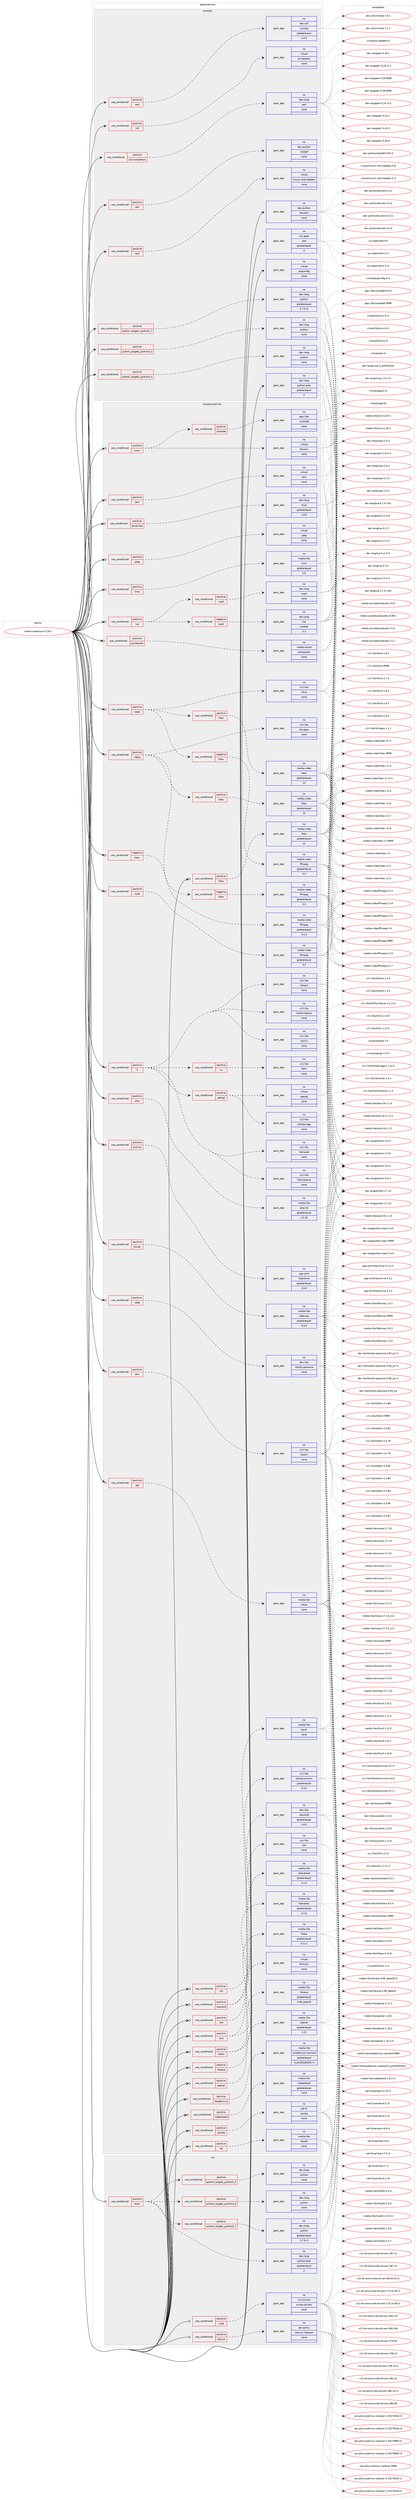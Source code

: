 digraph prolog {

# *************
# Graph options
# *************

newrank=true;
concentrate=true;
compound=true;
graph [rankdir=LR,fontname=Helvetica,fontsize=10,ranksep=1.5];#, ranksep=2.5, nodesep=0.2];
edge  [arrowhead=vee];
node  [fontname=Helvetica,fontsize=10];

# **********
# The ebuild
# **********

subgraph cluster_leftcol {
color=gray;
rank=same;
label=<<i>ebuild</i>>;
id [label="media-video/mpv-0.26.0", color=red, width=4, href="../media-video/mpv-0.26.0.svg"];
}

# ****************
# The dependencies
# ****************

subgraph cluster_midcol {
color=gray;
label=<<i>dependencies</i>>;
subgraph cluster_compile {
fillcolor="#eeeeee";
style=filled;
label=<<i>compile</i>>;
subgraph cond97498 {
dependency395439 [label=<<TABLE BORDER="0" CELLBORDER="1" CELLSPACING="0" CELLPADDING="4"><TR><TD ROWSPAN="3" CELLPADDING="10">use_conditional</TD></TR><TR><TD>positive</TD></TR><TR><TD>doc</TD></TR></TABLE>>, shape=none, color=red];
subgraph pack291542 {
dependency395440 [label=<<TABLE BORDER="0" CELLBORDER="1" CELLSPACING="0" CELLPADDING="4" WIDTH="220"><TR><TD ROWSPAN="6" CELLPADDING="30">pack_dep</TD></TR><TR><TD WIDTH="110">no</TD></TR><TR><TD>dev-python</TD></TR><TR><TD>rst2pdf</TD></TR><TR><TD>none</TD></TR><TR><TD></TD></TR></TABLE>>, shape=none, color=blue];
}
dependency395439:e -> dependency395440:w [weight=20,style="dashed",arrowhead="vee"];
}
id:e -> dependency395439:w [weight=20,style="solid",arrowhead="vee"];
subgraph cond97499 {
dependency395441 [label=<<TABLE BORDER="0" CELLBORDER="1" CELLSPACING="0" CELLPADDING="4"><TR><TD ROWSPAN="3" CELLPADDING="10">use_conditional</TD></TR><TR><TD>positive</TD></TR><TR><TD>dvb</TD></TR></TABLE>>, shape=none, color=red];
subgraph pack291543 {
dependency395442 [label=<<TABLE BORDER="0" CELLBORDER="1" CELLSPACING="0" CELLPADDING="4" WIDTH="220"><TR><TD ROWSPAN="6" CELLPADDING="30">pack_dep</TD></TR><TR><TD WIDTH="110">no</TD></TR><TR><TD>virtual</TD></TR><TR><TD>linuxtv-dvb-headers</TD></TR><TR><TD>none</TD></TR><TR><TD></TD></TR></TABLE>>, shape=none, color=blue];
}
dependency395441:e -> dependency395442:w [weight=20,style="dashed",arrowhead="vee"];
}
id:e -> dependency395441:w [weight=20,style="solid",arrowhead="vee"];
subgraph cond97500 {
dependency395443 [label=<<TABLE BORDER="0" CELLBORDER="1" CELLSPACING="0" CELLPADDING="4"><TR><TD ROWSPAN="3" CELLPADDING="10">use_conditional</TD></TR><TR><TD>positive</TD></TR><TR><TD>python_targets_python2_7</TD></TR></TABLE>>, shape=none, color=red];
subgraph pack291544 {
dependency395444 [label=<<TABLE BORDER="0" CELLBORDER="1" CELLSPACING="0" CELLPADDING="4" WIDTH="220"><TR><TD ROWSPAN="6" CELLPADDING="30">pack_dep</TD></TR><TR><TD WIDTH="110">no</TD></TR><TR><TD>dev-lang</TD></TR><TR><TD>python</TD></TR><TR><TD>greaterequal</TD></TR><TR><TD>2.7.5-r2</TD></TR></TABLE>>, shape=none, color=blue];
}
dependency395443:e -> dependency395444:w [weight=20,style="dashed",arrowhead="vee"];
}
id:e -> dependency395443:w [weight=20,style="solid",arrowhead="vee"];
subgraph cond97501 {
dependency395445 [label=<<TABLE BORDER="0" CELLBORDER="1" CELLSPACING="0" CELLPADDING="4"><TR><TD ROWSPAN="3" CELLPADDING="10">use_conditional</TD></TR><TR><TD>positive</TD></TR><TR><TD>python_targets_python3_4</TD></TR></TABLE>>, shape=none, color=red];
subgraph pack291545 {
dependency395446 [label=<<TABLE BORDER="0" CELLBORDER="1" CELLSPACING="0" CELLPADDING="4" WIDTH="220"><TR><TD ROWSPAN="6" CELLPADDING="30">pack_dep</TD></TR><TR><TD WIDTH="110">no</TD></TR><TR><TD>dev-lang</TD></TR><TR><TD>python</TD></TR><TR><TD>none</TD></TR><TR><TD></TD></TR></TABLE>>, shape=none, color=blue];
}
dependency395445:e -> dependency395446:w [weight=20,style="dashed",arrowhead="vee"];
}
id:e -> dependency395445:w [weight=20,style="solid",arrowhead="vee"];
subgraph cond97502 {
dependency395447 [label=<<TABLE BORDER="0" CELLBORDER="1" CELLSPACING="0" CELLPADDING="4"><TR><TD ROWSPAN="3" CELLPADDING="10">use_conditional</TD></TR><TR><TD>positive</TD></TR><TR><TD>python_targets_python3_5</TD></TR></TABLE>>, shape=none, color=red];
subgraph pack291546 {
dependency395448 [label=<<TABLE BORDER="0" CELLBORDER="1" CELLSPACING="0" CELLPADDING="4" WIDTH="220"><TR><TD ROWSPAN="6" CELLPADDING="30">pack_dep</TD></TR><TR><TD WIDTH="110">no</TD></TR><TR><TD>dev-lang</TD></TR><TR><TD>python</TD></TR><TR><TD>none</TD></TR><TR><TD></TD></TR></TABLE>>, shape=none, color=blue];
}
dependency395447:e -> dependency395448:w [weight=20,style="dashed",arrowhead="vee"];
}
id:e -> dependency395447:w [weight=20,style="solid",arrowhead="vee"];
subgraph cond97503 {
dependency395449 [label=<<TABLE BORDER="0" CELLBORDER="1" CELLSPACING="0" CELLPADDING="4"><TR><TD ROWSPAN="3" CELLPADDING="10">use_conditional</TD></TR><TR><TD>positive</TD></TR><TR><TD>test</TD></TR></TABLE>>, shape=none, color=red];
subgraph pack291547 {
dependency395450 [label=<<TABLE BORDER="0" CELLBORDER="1" CELLSPACING="0" CELLPADDING="4" WIDTH="220"><TR><TD ROWSPAN="6" CELLPADDING="30">pack_dep</TD></TR><TR><TD WIDTH="110">no</TD></TR><TR><TD>dev-util</TD></TR><TR><TD>cmocka</TD></TR><TR><TD>greaterequal</TD></TR><TR><TD>1.0.0</TD></TR></TABLE>>, shape=none, color=blue];
}
dependency395449:e -> dependency395450:w [weight=20,style="dashed",arrowhead="vee"];
}
id:e -> dependency395449:w [weight=20,style="solid",arrowhead="vee"];
subgraph cond97504 {
dependency395451 [label=<<TABLE BORDER="0" CELLBORDER="1" CELLSPACING="0" CELLPADDING="4"><TR><TD ROWSPAN="3" CELLPADDING="10">use_conditional</TD></TR><TR><TD>positive</TD></TR><TR><TD>v4l</TD></TR></TABLE>>, shape=none, color=red];
subgraph pack291548 {
dependency395452 [label=<<TABLE BORDER="0" CELLBORDER="1" CELLSPACING="0" CELLPADDING="4" WIDTH="220"><TR><TD ROWSPAN="6" CELLPADDING="30">pack_dep</TD></TR><TR><TD WIDTH="110">no</TD></TR><TR><TD>virtual</TD></TR><TR><TD>os-headers</TD></TR><TR><TD>none</TD></TR><TR><TD></TD></TR></TABLE>>, shape=none, color=blue];
}
dependency395451:e -> dependency395452:w [weight=20,style="dashed",arrowhead="vee"];
}
id:e -> dependency395451:w [weight=20,style="solid",arrowhead="vee"];
subgraph cond97505 {
dependency395453 [label=<<TABLE BORDER="0" CELLBORDER="1" CELLSPACING="0" CELLPADDING="4"><TR><TD ROWSPAN="3" CELLPADDING="10">use_conditional</TD></TR><TR><TD>positive</TD></TR><TR><TD>zsh-completion</TD></TR></TABLE>>, shape=none, color=red];
subgraph pack291549 {
dependency395454 [label=<<TABLE BORDER="0" CELLBORDER="1" CELLSPACING="0" CELLPADDING="4" WIDTH="220"><TR><TD ROWSPAN="6" CELLPADDING="30">pack_dep</TD></TR><TR><TD WIDTH="110">no</TD></TR><TR><TD>dev-lang</TD></TR><TR><TD>perl</TD></TR><TR><TD>none</TD></TR><TR><TD></TD></TR></TABLE>>, shape=none, color=blue];
}
dependency395453:e -> dependency395454:w [weight=20,style="dashed",arrowhead="vee"];
}
id:e -> dependency395453:w [weight=20,style="solid",arrowhead="vee"];
subgraph pack291550 {
dependency395455 [label=<<TABLE BORDER="0" CELLBORDER="1" CELLSPACING="0" CELLPADDING="4" WIDTH="220"><TR><TD ROWSPAN="6" CELLPADDING="30">pack_dep</TD></TR><TR><TD WIDTH="110">no</TD></TR><TR><TD>dev-lang</TD></TR><TR><TD>python-exec</TD></TR><TR><TD>greaterequal</TD></TR><TR><TD>2</TD></TR></TABLE>>, shape=none, color=blue];
}
id:e -> dependency395455:w [weight=20,style="solid",arrowhead="vee"];
subgraph pack291551 {
dependency395456 [label=<<TABLE BORDER="0" CELLBORDER="1" CELLSPACING="0" CELLPADDING="4" WIDTH="220"><TR><TD ROWSPAN="6" CELLPADDING="30">pack_dep</TD></TR><TR><TD WIDTH="110">no</TD></TR><TR><TD>dev-python</TD></TR><TR><TD>docutils</TD></TR><TR><TD>none</TD></TR><TR><TD></TD></TR></TABLE>>, shape=none, color=blue];
}
id:e -> dependency395456:w [weight=20,style="solid",arrowhead="vee"];
subgraph pack291552 {
dependency395457 [label=<<TABLE BORDER="0" CELLBORDER="1" CELLSPACING="0" CELLPADDING="4" WIDTH="220"><TR><TD ROWSPAN="6" CELLPADDING="30">pack_dep</TD></TR><TR><TD WIDTH="110">no</TD></TR><TR><TD>sys-apps</TD></TR><TR><TD>sed</TD></TR><TR><TD>greaterequal</TD></TR><TR><TD>4</TD></TR></TABLE>>, shape=none, color=blue];
}
id:e -> dependency395457:w [weight=20,style="solid",arrowhead="vee"];
subgraph pack291553 {
dependency395458 [label=<<TABLE BORDER="0" CELLBORDER="1" CELLSPACING="0" CELLPADDING="4" WIDTH="220"><TR><TD ROWSPAN="6" CELLPADDING="30">pack_dep</TD></TR><TR><TD WIDTH="110">no</TD></TR><TR><TD>virtual</TD></TR><TR><TD>pkgconfig</TD></TR><TR><TD>none</TD></TR><TR><TD></TD></TR></TABLE>>, shape=none, color=blue];
}
id:e -> dependency395458:w [weight=20,style="solid",arrowhead="vee"];
}
subgraph cluster_compileandrun {
fillcolor="#eeeeee";
style=filled;
label=<<i>compile and run</i>>;
subgraph cond97506 {
dependency395459 [label=<<TABLE BORDER="0" CELLBORDER="1" CELLSPACING="0" CELLPADDING="4"><TR><TD ROWSPAN="3" CELLPADDING="10">use_conditional</TD></TR><TR><TD>negative</TD></TR><TR><TD>libav</TD></TR></TABLE>>, shape=none, color=red];
subgraph pack291554 {
dependency395460 [label=<<TABLE BORDER="0" CELLBORDER="1" CELLSPACING="0" CELLPADDING="4" WIDTH="220"><TR><TD ROWSPAN="6" CELLPADDING="30">pack_dep</TD></TR><TR><TD WIDTH="110">no</TD></TR><TR><TD>media-video</TD></TR><TR><TD>ffmpeg</TD></TR><TR><TD>greaterequal</TD></TR><TR><TD>3.2.2</TD></TR></TABLE>>, shape=none, color=blue];
}
dependency395459:e -> dependency395460:w [weight=20,style="dashed",arrowhead="vee"];
}
id:e -> dependency395459:w [weight=20,style="solid",arrowhead="odotvee"];
subgraph cond97507 {
dependency395461 [label=<<TABLE BORDER="0" CELLBORDER="1" CELLSPACING="0" CELLPADDING="4"><TR><TD ROWSPAN="3" CELLPADDING="10">use_conditional</TD></TR><TR><TD>positive</TD></TR><TR><TD>X</TD></TR></TABLE>>, shape=none, color=red];
subgraph pack291555 {
dependency395462 [label=<<TABLE BORDER="0" CELLBORDER="1" CELLSPACING="0" CELLPADDING="4" WIDTH="220"><TR><TD ROWSPAN="6" CELLPADDING="30">pack_dep</TD></TR><TR><TD WIDTH="110">no</TD></TR><TR><TD>x11-libs</TD></TR><TR><TD>libX11</TD></TR><TR><TD>none</TD></TR><TR><TD></TD></TR></TABLE>>, shape=none, color=blue];
}
dependency395461:e -> dependency395462:w [weight=20,style="dashed",arrowhead="vee"];
subgraph pack291556 {
dependency395463 [label=<<TABLE BORDER="0" CELLBORDER="1" CELLSPACING="0" CELLPADDING="4" WIDTH="220"><TR><TD ROWSPAN="6" CELLPADDING="30">pack_dep</TD></TR><TR><TD WIDTH="110">no</TD></TR><TR><TD>x11-libs</TD></TR><TR><TD>libXScrnSaver</TD></TR><TR><TD>none</TD></TR><TR><TD></TD></TR></TABLE>>, shape=none, color=blue];
}
dependency395461:e -> dependency395463:w [weight=20,style="dashed",arrowhead="vee"];
subgraph pack291557 {
dependency395464 [label=<<TABLE BORDER="0" CELLBORDER="1" CELLSPACING="0" CELLPADDING="4" WIDTH="220"><TR><TD ROWSPAN="6" CELLPADDING="30">pack_dep</TD></TR><TR><TD WIDTH="110">no</TD></TR><TR><TD>x11-libs</TD></TR><TR><TD>libXext</TD></TR><TR><TD>none</TD></TR><TR><TD></TD></TR></TABLE>>, shape=none, color=blue];
}
dependency395461:e -> dependency395464:w [weight=20,style="dashed",arrowhead="vee"];
subgraph pack291558 {
dependency395465 [label=<<TABLE BORDER="0" CELLBORDER="1" CELLSPACING="0" CELLPADDING="4" WIDTH="220"><TR><TD ROWSPAN="6" CELLPADDING="30">pack_dep</TD></TR><TR><TD WIDTH="110">no</TD></TR><TR><TD>x11-libs</TD></TR><TR><TD>libXinerama</TD></TR><TR><TD>none</TD></TR><TR><TD></TD></TR></TABLE>>, shape=none, color=blue];
}
dependency395461:e -> dependency395465:w [weight=20,style="dashed",arrowhead="vee"];
subgraph pack291559 {
dependency395466 [label=<<TABLE BORDER="0" CELLBORDER="1" CELLSPACING="0" CELLPADDING="4" WIDTH="220"><TR><TD ROWSPAN="6" CELLPADDING="30">pack_dep</TD></TR><TR><TD WIDTH="110">no</TD></TR><TR><TD>x11-libs</TD></TR><TR><TD>libXrandr</TD></TR><TR><TD>none</TD></TR><TR><TD></TD></TR></TABLE>>, shape=none, color=blue];
}
dependency395461:e -> dependency395466:w [weight=20,style="dashed",arrowhead="vee"];
subgraph cond97508 {
dependency395467 [label=<<TABLE BORDER="0" CELLBORDER="1" CELLSPACING="0" CELLPADDING="4"><TR><TD ROWSPAN="3" CELLPADDING="10">use_conditional</TD></TR><TR><TD>positive</TD></TR><TR><TD>opengl</TD></TR></TABLE>>, shape=none, color=red];
subgraph pack291560 {
dependency395468 [label=<<TABLE BORDER="0" CELLBORDER="1" CELLSPACING="0" CELLPADDING="4" WIDTH="220"><TR><TD ROWSPAN="6" CELLPADDING="30">pack_dep</TD></TR><TR><TD WIDTH="110">no</TD></TR><TR><TD>x11-libs</TD></TR><TR><TD>libXdamage</TD></TR><TR><TD>none</TD></TR><TR><TD></TD></TR></TABLE>>, shape=none, color=blue];
}
dependency395467:e -> dependency395468:w [weight=20,style="dashed",arrowhead="vee"];
subgraph pack291561 {
dependency395469 [label=<<TABLE BORDER="0" CELLBORDER="1" CELLSPACING="0" CELLPADDING="4" WIDTH="220"><TR><TD ROWSPAN="6" CELLPADDING="30">pack_dep</TD></TR><TR><TD WIDTH="110">no</TD></TR><TR><TD>virtual</TD></TR><TR><TD>opengl</TD></TR><TR><TD>none</TD></TR><TR><TD></TD></TR></TABLE>>, shape=none, color=blue];
}
dependency395467:e -> dependency395469:w [weight=20,style="dashed",arrowhead="vee"];
}
dependency395461:e -> dependency395467:w [weight=20,style="dashed",arrowhead="vee"];
subgraph cond97509 {
dependency395470 [label=<<TABLE BORDER="0" CELLBORDER="1" CELLSPACING="0" CELLPADDING="4"><TR><TD ROWSPAN="3" CELLPADDING="10">use_conditional</TD></TR><TR><TD>positive</TD></TR><TR><TD>xv</TD></TR></TABLE>>, shape=none, color=red];
subgraph pack291562 {
dependency395471 [label=<<TABLE BORDER="0" CELLBORDER="1" CELLSPACING="0" CELLPADDING="4" WIDTH="220"><TR><TD ROWSPAN="6" CELLPADDING="30">pack_dep</TD></TR><TR><TD WIDTH="110">no</TD></TR><TR><TD>x11-libs</TD></TR><TR><TD>libXv</TD></TR><TR><TD>none</TD></TR><TR><TD></TD></TR></TABLE>>, shape=none, color=blue];
}
dependency395470:e -> dependency395471:w [weight=20,style="dashed",arrowhead="vee"];
}
dependency395461:e -> dependency395470:w [weight=20,style="dashed",arrowhead="vee"];
}
id:e -> dependency395461:w [weight=20,style="solid",arrowhead="odotvee"];
subgraph cond97510 {
dependency395472 [label=<<TABLE BORDER="0" CELLBORDER="1" CELLSPACING="0" CELLPADDING="4"><TR><TD ROWSPAN="3" CELLPADDING="10">use_conditional</TD></TR><TR><TD>positive</TD></TR><TR><TD>alsa</TD></TR></TABLE>>, shape=none, color=red];
subgraph pack291563 {
dependency395473 [label=<<TABLE BORDER="0" CELLBORDER="1" CELLSPACING="0" CELLPADDING="4" WIDTH="220"><TR><TD ROWSPAN="6" CELLPADDING="30">pack_dep</TD></TR><TR><TD WIDTH="110">no</TD></TR><TR><TD>media-libs</TD></TR><TR><TD>alsa-lib</TD></TR><TR><TD>greaterequal</TD></TR><TR><TD>1.0.18</TD></TR></TABLE>>, shape=none, color=blue];
}
dependency395472:e -> dependency395473:w [weight=20,style="dashed",arrowhead="vee"];
}
id:e -> dependency395472:w [weight=20,style="solid",arrowhead="odotvee"];
subgraph cond97511 {
dependency395474 [label=<<TABLE BORDER="0" CELLBORDER="1" CELLSPACING="0" CELLPADDING="4"><TR><TD ROWSPAN="3" CELLPADDING="10">use_conditional</TD></TR><TR><TD>positive</TD></TR><TR><TD>archive</TD></TR></TABLE>>, shape=none, color=red];
subgraph pack291564 {
dependency395475 [label=<<TABLE BORDER="0" CELLBORDER="1" CELLSPACING="0" CELLPADDING="4" WIDTH="220"><TR><TD ROWSPAN="6" CELLPADDING="30">pack_dep</TD></TR><TR><TD WIDTH="110">no</TD></TR><TR><TD>app-arch</TD></TR><TR><TD>libarchive</TD></TR><TR><TD>greaterequal</TD></TR><TR><TD>3.0.0</TD></TR></TABLE>>, shape=none, color=blue];
}
dependency395474:e -> dependency395475:w [weight=20,style="dashed",arrowhead="vee"];
}
id:e -> dependency395474:w [weight=20,style="solid",arrowhead="odotvee"];
subgraph cond97512 {
dependency395476 [label=<<TABLE BORDER="0" CELLBORDER="1" CELLSPACING="0" CELLPADDING="4"><TR><TD ROWSPAN="3" CELLPADDING="10">use_conditional</TD></TR><TR><TD>positive</TD></TR><TR><TD>bluray</TD></TR></TABLE>>, shape=none, color=red];
subgraph pack291565 {
dependency395477 [label=<<TABLE BORDER="0" CELLBORDER="1" CELLSPACING="0" CELLPADDING="4" WIDTH="220"><TR><TD ROWSPAN="6" CELLPADDING="30">pack_dep</TD></TR><TR><TD WIDTH="110">no</TD></TR><TR><TD>media-libs</TD></TR><TR><TD>libbluray</TD></TR><TR><TD>greaterequal</TD></TR><TR><TD>0.3.0</TD></TR></TABLE>>, shape=none, color=blue];
}
dependency395476:e -> dependency395477:w [weight=20,style="dashed",arrowhead="vee"];
}
id:e -> dependency395476:w [weight=20,style="solid",arrowhead="odotvee"];
subgraph cond97513 {
dependency395478 [label=<<TABLE BORDER="0" CELLBORDER="1" CELLSPACING="0" CELLPADDING="4"><TR><TD ROWSPAN="3" CELLPADDING="10">use_conditional</TD></TR><TR><TD>positive</TD></TR><TR><TD>cdda</TD></TR></TABLE>>, shape=none, color=red];
subgraph pack291566 {
dependency395479 [label=<<TABLE BORDER="0" CELLBORDER="1" CELLSPACING="0" CELLPADDING="4" WIDTH="220"><TR><TD ROWSPAN="6" CELLPADDING="30">pack_dep</TD></TR><TR><TD WIDTH="110">no</TD></TR><TR><TD>dev-libs</TD></TR><TR><TD>libcdio-paranoia</TD></TR><TR><TD>none</TD></TR><TR><TD></TD></TR></TABLE>>, shape=none, color=blue];
}
dependency395478:e -> dependency395479:w [weight=20,style="dashed",arrowhead="vee"];
}
id:e -> dependency395478:w [weight=20,style="solid",arrowhead="odotvee"];
subgraph cond97514 {
dependency395480 [label=<<TABLE BORDER="0" CELLBORDER="1" CELLSPACING="0" CELLPADDING="4"><TR><TD ROWSPAN="3" CELLPADDING="10">use_conditional</TD></TR><TR><TD>positive</TD></TR><TR><TD>cuda</TD></TR></TABLE>>, shape=none, color=red];
subgraph pack291567 {
dependency395481 [label=<<TABLE BORDER="0" CELLBORDER="1" CELLSPACING="0" CELLPADDING="4" WIDTH="220"><TR><TD ROWSPAN="6" CELLPADDING="30">pack_dep</TD></TR><TR><TD WIDTH="110">no</TD></TR><TR><TD>media-video</TD></TR><TR><TD>ffmpeg</TD></TR><TR><TD>greaterequal</TD></TR><TR><TD>3.3</TD></TR></TABLE>>, shape=none, color=blue];
}
dependency395480:e -> dependency395481:w [weight=20,style="dashed",arrowhead="vee"];
}
id:e -> dependency395480:w [weight=20,style="solid",arrowhead="odotvee"];
subgraph cond97515 {
dependency395482 [label=<<TABLE BORDER="0" CELLBORDER="1" CELLSPACING="0" CELLPADDING="4"><TR><TD ROWSPAN="3" CELLPADDING="10">use_conditional</TD></TR><TR><TD>positive</TD></TR><TR><TD>drm</TD></TR></TABLE>>, shape=none, color=red];
subgraph pack291568 {
dependency395483 [label=<<TABLE BORDER="0" CELLBORDER="1" CELLSPACING="0" CELLPADDING="4" WIDTH="220"><TR><TD ROWSPAN="6" CELLPADDING="30">pack_dep</TD></TR><TR><TD WIDTH="110">no</TD></TR><TR><TD>x11-libs</TD></TR><TR><TD>libdrm</TD></TR><TR><TD>none</TD></TR><TR><TD></TD></TR></TABLE>>, shape=none, color=blue];
}
dependency395482:e -> dependency395483:w [weight=20,style="dashed",arrowhead="vee"];
}
id:e -> dependency395482:w [weight=20,style="solid",arrowhead="odotvee"];
subgraph cond97516 {
dependency395484 [label=<<TABLE BORDER="0" CELLBORDER="1" CELLSPACING="0" CELLPADDING="4"><TR><TD ROWSPAN="3" CELLPADDING="10">use_conditional</TD></TR><TR><TD>positive</TD></TR><TR><TD>dvd</TD></TR></TABLE>>, shape=none, color=red];
subgraph pack291569 {
dependency395485 [label=<<TABLE BORDER="0" CELLBORDER="1" CELLSPACING="0" CELLPADDING="4" WIDTH="220"><TR><TD ROWSPAN="6" CELLPADDING="30">pack_dep</TD></TR><TR><TD WIDTH="110">no</TD></TR><TR><TD>media-libs</TD></TR><TR><TD>libdvdnav</TD></TR><TR><TD>greaterequal</TD></TR><TR><TD>4.2.0</TD></TR></TABLE>>, shape=none, color=blue];
}
dependency395484:e -> dependency395485:w [weight=20,style="dashed",arrowhead="vee"];
subgraph pack291570 {
dependency395486 [label=<<TABLE BORDER="0" CELLBORDER="1" CELLSPACING="0" CELLPADDING="4" WIDTH="220"><TR><TD ROWSPAN="6" CELLPADDING="30">pack_dep</TD></TR><TR><TD WIDTH="110">no</TD></TR><TR><TD>media-libs</TD></TR><TR><TD>libdvdread</TD></TR><TR><TD>greaterequal</TD></TR><TR><TD>4.1.0</TD></TR></TABLE>>, shape=none, color=blue];
}
dependency395484:e -> dependency395486:w [weight=20,style="dashed",arrowhead="vee"];
}
id:e -> dependency395484:w [weight=20,style="solid",arrowhead="odotvee"];
subgraph cond97517 {
dependency395487 [label=<<TABLE BORDER="0" CELLBORDER="1" CELLSPACING="0" CELLPADDING="4"><TR><TD ROWSPAN="3" CELLPADDING="10">use_conditional</TD></TR><TR><TD>positive</TD></TR><TR><TD>egl</TD></TR></TABLE>>, shape=none, color=red];
subgraph pack291571 {
dependency395488 [label=<<TABLE BORDER="0" CELLBORDER="1" CELLSPACING="0" CELLPADDING="4" WIDTH="220"><TR><TD ROWSPAN="6" CELLPADDING="30">pack_dep</TD></TR><TR><TD WIDTH="110">no</TD></TR><TR><TD>media-libs</TD></TR><TR><TD>mesa</TD></TR><TR><TD>none</TD></TR><TR><TD></TD></TR></TABLE>>, shape=none, color=blue];
}
dependency395487:e -> dependency395488:w [weight=20,style="dashed",arrowhead="vee"];
}
id:e -> dependency395487:w [weight=20,style="solid",arrowhead="odotvee"];
subgraph cond97518 {
dependency395489 [label=<<TABLE BORDER="0" CELLBORDER="1" CELLSPACING="0" CELLPADDING="4"><TR><TD ROWSPAN="3" CELLPADDING="10">use_conditional</TD></TR><TR><TD>positive</TD></TR><TR><TD>iconv</TD></TR></TABLE>>, shape=none, color=red];
subgraph pack291572 {
dependency395490 [label=<<TABLE BORDER="0" CELLBORDER="1" CELLSPACING="0" CELLPADDING="4" WIDTH="220"><TR><TD ROWSPAN="6" CELLPADDING="30">pack_dep</TD></TR><TR><TD WIDTH="110">no</TD></TR><TR><TD>virtual</TD></TR><TR><TD>libiconv</TD></TR><TR><TD>none</TD></TR><TR><TD></TD></TR></TABLE>>, shape=none, color=blue];
}
dependency395489:e -> dependency395490:w [weight=20,style="dashed",arrowhead="vee"];
subgraph cond97519 {
dependency395491 [label=<<TABLE BORDER="0" CELLBORDER="1" CELLSPACING="0" CELLPADDING="4"><TR><TD ROWSPAN="3" CELLPADDING="10">use_conditional</TD></TR><TR><TD>positive</TD></TR><TR><TD>uchardet</TD></TR></TABLE>>, shape=none, color=red];
subgraph pack291573 {
dependency395492 [label=<<TABLE BORDER="0" CELLBORDER="1" CELLSPACING="0" CELLPADDING="4" WIDTH="220"><TR><TD ROWSPAN="6" CELLPADDING="30">pack_dep</TD></TR><TR><TD WIDTH="110">no</TD></TR><TR><TD>app-i18n</TD></TR><TR><TD>uchardet</TD></TR><TR><TD>none</TD></TR><TR><TD></TD></TR></TABLE>>, shape=none, color=blue];
}
dependency395491:e -> dependency395492:w [weight=20,style="dashed",arrowhead="vee"];
}
dependency395489:e -> dependency395491:w [weight=20,style="dashed",arrowhead="vee"];
}
id:e -> dependency395489:w [weight=20,style="solid",arrowhead="odotvee"];
subgraph cond97520 {
dependency395493 [label=<<TABLE BORDER="0" CELLBORDER="1" CELLSPACING="0" CELLPADDING="4"><TR><TD ROWSPAN="3" CELLPADDING="10">use_conditional</TD></TR><TR><TD>positive</TD></TR><TR><TD>jack</TD></TR></TABLE>>, shape=none, color=red];
subgraph pack291574 {
dependency395494 [label=<<TABLE BORDER="0" CELLBORDER="1" CELLSPACING="0" CELLPADDING="4" WIDTH="220"><TR><TD ROWSPAN="6" CELLPADDING="30">pack_dep</TD></TR><TR><TD WIDTH="110">no</TD></TR><TR><TD>virtual</TD></TR><TR><TD>jack</TD></TR><TR><TD>none</TD></TR><TR><TD></TD></TR></TABLE>>, shape=none, color=blue];
}
dependency395493:e -> dependency395494:w [weight=20,style="dashed",arrowhead="vee"];
}
id:e -> dependency395493:w [weight=20,style="solid",arrowhead="odotvee"];
subgraph cond97521 {
dependency395495 [label=<<TABLE BORDER="0" CELLBORDER="1" CELLSPACING="0" CELLPADDING="4"><TR><TD ROWSPAN="3" CELLPADDING="10">use_conditional</TD></TR><TR><TD>positive</TD></TR><TR><TD>javascript</TD></TR></TABLE>>, shape=none, color=red];
subgraph pack291575 {
dependency395496 [label=<<TABLE BORDER="0" CELLBORDER="1" CELLSPACING="0" CELLPADDING="4" WIDTH="220"><TR><TD ROWSPAN="6" CELLPADDING="30">pack_dep</TD></TR><TR><TD WIDTH="110">no</TD></TR><TR><TD>dev-lang</TD></TR><TR><TD>mujs</TD></TR><TR><TD>greaterequal</TD></TR><TR><TD>1.0.0</TD></TR></TABLE>>, shape=none, color=blue];
}
dependency395495:e -> dependency395496:w [weight=20,style="dashed",arrowhead="vee"];
}
id:e -> dependency395495:w [weight=20,style="solid",arrowhead="odotvee"];
subgraph cond97522 {
dependency395497 [label=<<TABLE BORDER="0" CELLBORDER="1" CELLSPACING="0" CELLPADDING="4"><TR><TD ROWSPAN="3" CELLPADDING="10">use_conditional</TD></TR><TR><TD>positive</TD></TR><TR><TD>jpeg</TD></TR></TABLE>>, shape=none, color=red];
subgraph pack291576 {
dependency395498 [label=<<TABLE BORDER="0" CELLBORDER="1" CELLSPACING="0" CELLPADDING="4" WIDTH="220"><TR><TD ROWSPAN="6" CELLPADDING="30">pack_dep</TD></TR><TR><TD WIDTH="110">no</TD></TR><TR><TD>virtual</TD></TR><TR><TD>jpeg</TD></TR><TR><TD>none</TD></TR><TR><TD></TD></TR></TABLE>>, shape=none, color=blue];
}
dependency395497:e -> dependency395498:w [weight=20,style="dashed",arrowhead="vee"];
}
id:e -> dependency395497:w [weight=20,style="solid",arrowhead="odotvee"];
subgraph cond97523 {
dependency395499 [label=<<TABLE BORDER="0" CELLBORDER="1" CELLSPACING="0" CELLPADDING="4"><TR><TD ROWSPAN="3" CELLPADDING="10">use_conditional</TD></TR><TR><TD>positive</TD></TR><TR><TD>lcms</TD></TR></TABLE>>, shape=none, color=red];
subgraph pack291577 {
dependency395500 [label=<<TABLE BORDER="0" CELLBORDER="1" CELLSPACING="0" CELLPADDING="4" WIDTH="220"><TR><TD ROWSPAN="6" CELLPADDING="30">pack_dep</TD></TR><TR><TD WIDTH="110">no</TD></TR><TR><TD>media-libs</TD></TR><TR><TD>lcms</TD></TR><TR><TD>greaterequal</TD></TR><TR><TD>2.6</TD></TR></TABLE>>, shape=none, color=blue];
}
dependency395499:e -> dependency395500:w [weight=20,style="dashed",arrowhead="vee"];
}
id:e -> dependency395499:w [weight=20,style="solid",arrowhead="odotvee"];
subgraph cond97524 {
dependency395501 [label=<<TABLE BORDER="0" CELLBORDER="1" CELLSPACING="0" CELLPADDING="4"><TR><TD ROWSPAN="3" CELLPADDING="10">use_conditional</TD></TR><TR><TD>positive</TD></TR><TR><TD>libass</TD></TR></TABLE>>, shape=none, color=red];
subgraph pack291578 {
dependency395502 [label=<<TABLE BORDER="0" CELLBORDER="1" CELLSPACING="0" CELLPADDING="4" WIDTH="220"><TR><TD ROWSPAN="6" CELLPADDING="30">pack_dep</TD></TR><TR><TD WIDTH="110">no</TD></TR><TR><TD>media-libs</TD></TR><TR><TD>libass</TD></TR><TR><TD>greaterequal</TD></TR><TR><TD>0.12.1</TD></TR></TABLE>>, shape=none, color=blue];
}
dependency395501:e -> dependency395502:w [weight=20,style="dashed",arrowhead="vee"];
subgraph pack291579 {
dependency395503 [label=<<TABLE BORDER="0" CELLBORDER="1" CELLSPACING="0" CELLPADDING="4" WIDTH="220"><TR><TD ROWSPAN="6" CELLPADDING="30">pack_dep</TD></TR><TR><TD WIDTH="110">no</TD></TR><TR><TD>virtual</TD></TR><TR><TD>ttf-fonts</TD></TR><TR><TD>none</TD></TR><TR><TD></TD></TR></TABLE>>, shape=none, color=blue];
}
dependency395501:e -> dependency395503:w [weight=20,style="dashed",arrowhead="vee"];
}
id:e -> dependency395501:w [weight=20,style="solid",arrowhead="odotvee"];
subgraph cond97525 {
dependency395504 [label=<<TABLE BORDER="0" CELLBORDER="1" CELLSPACING="0" CELLPADDING="4"><TR><TD ROWSPAN="3" CELLPADDING="10">use_conditional</TD></TR><TR><TD>positive</TD></TR><TR><TD>libav</TD></TR></TABLE>>, shape=none, color=red];
subgraph pack291580 {
dependency395505 [label=<<TABLE BORDER="0" CELLBORDER="1" CELLSPACING="0" CELLPADDING="4" WIDTH="220"><TR><TD ROWSPAN="6" CELLPADDING="30">pack_dep</TD></TR><TR><TD WIDTH="110">no</TD></TR><TR><TD>media-video</TD></TR><TR><TD>libav</TD></TR><TR><TD>greaterequal</TD></TR><TR><TD>12</TD></TR></TABLE>>, shape=none, color=blue];
}
dependency395504:e -> dependency395505:w [weight=20,style="dashed",arrowhead="vee"];
}
id:e -> dependency395504:w [weight=20,style="solid",arrowhead="odotvee"];
subgraph cond97526 {
dependency395506 [label=<<TABLE BORDER="0" CELLBORDER="1" CELLSPACING="0" CELLPADDING="4"><TR><TD ROWSPAN="3" CELLPADDING="10">use_conditional</TD></TR><TR><TD>positive</TD></TR><TR><TD>libcaca</TD></TR></TABLE>>, shape=none, color=red];
subgraph pack291581 {
dependency395507 [label=<<TABLE BORDER="0" CELLBORDER="1" CELLSPACING="0" CELLPADDING="4" WIDTH="220"><TR><TD ROWSPAN="6" CELLPADDING="30">pack_dep</TD></TR><TR><TD WIDTH="110">no</TD></TR><TR><TD>media-libs</TD></TR><TR><TD>libcaca</TD></TR><TR><TD>greaterequal</TD></TR><TR><TD>0.99_beta18</TD></TR></TABLE>>, shape=none, color=blue];
}
dependency395506:e -> dependency395507:w [weight=20,style="dashed",arrowhead="vee"];
}
id:e -> dependency395506:w [weight=20,style="solid",arrowhead="odotvee"];
subgraph cond97527 {
dependency395508 [label=<<TABLE BORDER="0" CELLBORDER="1" CELLSPACING="0" CELLPADDING="4"><TR><TD ROWSPAN="3" CELLPADDING="10">use_conditional</TD></TR><TR><TD>positive</TD></TR><TR><TD>lua</TD></TR></TABLE>>, shape=none, color=red];
subgraph cond97528 {
dependency395509 [label=<<TABLE BORDER="0" CELLBORDER="1" CELLSPACING="0" CELLPADDING="4"><TR><TD ROWSPAN="3" CELLPADDING="10">use_conditional</TD></TR><TR><TD>negative</TD></TR><TR><TD>luajit</TD></TR></TABLE>>, shape=none, color=red];
subgraph pack291582 {
dependency395510 [label=<<TABLE BORDER="0" CELLBORDER="1" CELLSPACING="0" CELLPADDING="4" WIDTH="220"><TR><TD ROWSPAN="6" CELLPADDING="30">pack_dep</TD></TR><TR><TD WIDTH="110">no</TD></TR><TR><TD>dev-lang</TD></TR><TR><TD>lua</TD></TR><TR><TD>smaller</TD></TR><TR><TD>5.3</TD></TR></TABLE>>, shape=none, color=blue];
}
dependency395509:e -> dependency395510:w [weight=20,style="dashed",arrowhead="vee"];
}
dependency395508:e -> dependency395509:w [weight=20,style="dashed",arrowhead="vee"];
subgraph cond97529 {
dependency395511 [label=<<TABLE BORDER="0" CELLBORDER="1" CELLSPACING="0" CELLPADDING="4"><TR><TD ROWSPAN="3" CELLPADDING="10">use_conditional</TD></TR><TR><TD>positive</TD></TR><TR><TD>luajit</TD></TR></TABLE>>, shape=none, color=red];
subgraph pack291583 {
dependency395512 [label=<<TABLE BORDER="0" CELLBORDER="1" CELLSPACING="0" CELLPADDING="4" WIDTH="220"><TR><TD ROWSPAN="6" CELLPADDING="30">pack_dep</TD></TR><TR><TD WIDTH="110">no</TD></TR><TR><TD>dev-lang</TD></TR><TR><TD>luajit</TD></TR><TR><TD>none</TD></TR><TR><TD></TD></TR></TABLE>>, shape=none, color=blue];
}
dependency395511:e -> dependency395512:w [weight=20,style="dashed",arrowhead="vee"];
}
dependency395508:e -> dependency395511:w [weight=20,style="dashed",arrowhead="vee"];
}
id:e -> dependency395508:w [weight=20,style="solid",arrowhead="odotvee"];
subgraph cond97530 {
dependency395513 [label=<<TABLE BORDER="0" CELLBORDER="1" CELLSPACING="0" CELLPADDING="4"><TR><TD ROWSPAN="3" CELLPADDING="10">use_conditional</TD></TR><TR><TD>positive</TD></TR><TR><TD>openal</TD></TR></TABLE>>, shape=none, color=red];
subgraph pack291584 {
dependency395514 [label=<<TABLE BORDER="0" CELLBORDER="1" CELLSPACING="0" CELLPADDING="4" WIDTH="220"><TR><TD ROWSPAN="6" CELLPADDING="30">pack_dep</TD></TR><TR><TD WIDTH="110">no</TD></TR><TR><TD>media-libs</TD></TR><TR><TD>openal</TD></TR><TR><TD>greaterequal</TD></TR><TR><TD>1.13</TD></TR></TABLE>>, shape=none, color=blue];
}
dependency395513:e -> dependency395514:w [weight=20,style="dashed",arrowhead="vee"];
}
id:e -> dependency395513:w [weight=20,style="solid",arrowhead="odotvee"];
subgraph cond97531 {
dependency395515 [label=<<TABLE BORDER="0" CELLBORDER="1" CELLSPACING="0" CELLPADDING="4"><TR><TD ROWSPAN="3" CELLPADDING="10">use_conditional</TD></TR><TR><TD>positive</TD></TR><TR><TD>pulseaudio</TD></TR></TABLE>>, shape=none, color=red];
subgraph pack291585 {
dependency395516 [label=<<TABLE BORDER="0" CELLBORDER="1" CELLSPACING="0" CELLPADDING="4" WIDTH="220"><TR><TD ROWSPAN="6" CELLPADDING="30">pack_dep</TD></TR><TR><TD WIDTH="110">no</TD></TR><TR><TD>media-sound</TD></TR><TR><TD>pulseaudio</TD></TR><TR><TD>none</TD></TR><TR><TD></TD></TR></TABLE>>, shape=none, color=blue];
}
dependency395515:e -> dependency395516:w [weight=20,style="dashed",arrowhead="vee"];
}
id:e -> dependency395515:w [weight=20,style="solid",arrowhead="odotvee"];
subgraph cond97532 {
dependency395517 [label=<<TABLE BORDER="0" CELLBORDER="1" CELLSPACING="0" CELLPADDING="4"><TR><TD ROWSPAN="3" CELLPADDING="10">use_conditional</TD></TR><TR><TD>positive</TD></TR><TR><TD>raspberry-pi</TD></TR></TABLE>>, shape=none, color=red];
subgraph pack291586 {
dependency395518 [label=<<TABLE BORDER="0" CELLBORDER="1" CELLSPACING="0" CELLPADDING="4" WIDTH="220"><TR><TD ROWSPAN="6" CELLPADDING="30">pack_dep</TD></TR><TR><TD WIDTH="110">no</TD></TR><TR><TD>media-libs</TD></TR><TR><TD>raspberrypi-userland</TD></TR><TR><TD>greaterequal</TD></TR><TR><TD>0_pre20160305-r1</TD></TR></TABLE>>, shape=none, color=blue];
}
dependency395517:e -> dependency395518:w [weight=20,style="dashed",arrowhead="vee"];
}
id:e -> dependency395517:w [weight=20,style="solid",arrowhead="odotvee"];
subgraph cond97533 {
dependency395519 [label=<<TABLE BORDER="0" CELLBORDER="1" CELLSPACING="0" CELLPADDING="4"><TR><TD ROWSPAN="3" CELLPADDING="10">use_conditional</TD></TR><TR><TD>positive</TD></TR><TR><TD>rubberband</TD></TR></TABLE>>, shape=none, color=red];
subgraph pack291587 {
dependency395520 [label=<<TABLE BORDER="0" CELLBORDER="1" CELLSPACING="0" CELLPADDING="4" WIDTH="220"><TR><TD ROWSPAN="6" CELLPADDING="30">pack_dep</TD></TR><TR><TD WIDTH="110">no</TD></TR><TR><TD>media-libs</TD></TR><TR><TD>rubberband</TD></TR><TR><TD>greaterequal</TD></TR><TR><TD>1.8.0</TD></TR></TABLE>>, shape=none, color=blue];
}
dependency395519:e -> dependency395520:w [weight=20,style="dashed",arrowhead="vee"];
}
id:e -> dependency395519:w [weight=20,style="solid",arrowhead="odotvee"];
subgraph cond97534 {
dependency395521 [label=<<TABLE BORDER="0" CELLBORDER="1" CELLSPACING="0" CELLPADDING="4"><TR><TD ROWSPAN="3" CELLPADDING="10">use_conditional</TD></TR><TR><TD>positive</TD></TR><TR><TD>samba</TD></TR></TABLE>>, shape=none, color=red];
subgraph pack291588 {
dependency395522 [label=<<TABLE BORDER="0" CELLBORDER="1" CELLSPACING="0" CELLPADDING="4" WIDTH="220"><TR><TD ROWSPAN="6" CELLPADDING="30">pack_dep</TD></TR><TR><TD WIDTH="110">no</TD></TR><TR><TD>net-fs</TD></TR><TR><TD>samba</TD></TR><TR><TD>none</TD></TR><TR><TD></TD></TR></TABLE>>, shape=none, color=blue];
}
dependency395521:e -> dependency395522:w [weight=20,style="dashed",arrowhead="vee"];
}
id:e -> dependency395521:w [weight=20,style="solid",arrowhead="odotvee"];
subgraph cond97535 {
dependency395523 [label=<<TABLE BORDER="0" CELLBORDER="1" CELLSPACING="0" CELLPADDING="4"><TR><TD ROWSPAN="3" CELLPADDING="10">use_conditional</TD></TR><TR><TD>positive</TD></TR><TR><TD>sdl</TD></TR></TABLE>>, shape=none, color=red];
subgraph pack291589 {
dependency395524 [label=<<TABLE BORDER="0" CELLBORDER="1" CELLSPACING="0" CELLPADDING="4" WIDTH="220"><TR><TD ROWSPAN="6" CELLPADDING="30">pack_dep</TD></TR><TR><TD WIDTH="110">no</TD></TR><TR><TD>media-libs</TD></TR><TR><TD>libsdl2</TD></TR><TR><TD>none</TD></TR><TR><TD></TD></TR></TABLE>>, shape=none, color=blue];
}
dependency395523:e -> dependency395524:w [weight=20,style="dashed",arrowhead="vee"];
}
id:e -> dependency395523:w [weight=20,style="solid",arrowhead="odotvee"];
subgraph cond97536 {
dependency395525 [label=<<TABLE BORDER="0" CELLBORDER="1" CELLSPACING="0" CELLPADDING="4"><TR><TD ROWSPAN="3" CELLPADDING="10">use_conditional</TD></TR><TR><TD>positive</TD></TR><TR><TD>v4l</TD></TR></TABLE>>, shape=none, color=red];
subgraph pack291590 {
dependency395526 [label=<<TABLE BORDER="0" CELLBORDER="1" CELLSPACING="0" CELLPADDING="4" WIDTH="220"><TR><TD ROWSPAN="6" CELLPADDING="30">pack_dep</TD></TR><TR><TD WIDTH="110">no</TD></TR><TR><TD>media-libs</TD></TR><TR><TD>libv4l</TD></TR><TR><TD>none</TD></TR><TR><TD></TD></TR></TABLE>>, shape=none, color=blue];
}
dependency395525:e -> dependency395526:w [weight=20,style="dashed",arrowhead="vee"];
}
id:e -> dependency395525:w [weight=20,style="solid",arrowhead="odotvee"];
subgraph cond97537 {
dependency395527 [label=<<TABLE BORDER="0" CELLBORDER="1" CELLSPACING="0" CELLPADDING="4"><TR><TD ROWSPAN="3" CELLPADDING="10">use_conditional</TD></TR><TR><TD>positive</TD></TR><TR><TD>vaapi</TD></TR></TABLE>>, shape=none, color=red];
subgraph cond97538 {
dependency395528 [label=<<TABLE BORDER="0" CELLBORDER="1" CELLSPACING="0" CELLPADDING="4"><TR><TD ROWSPAN="3" CELLPADDING="10">use_conditional</TD></TR><TR><TD>negative</TD></TR><TR><TD>libav</TD></TR></TABLE>>, shape=none, color=red];
subgraph pack291591 {
dependency395529 [label=<<TABLE BORDER="0" CELLBORDER="1" CELLSPACING="0" CELLPADDING="4" WIDTH="220"><TR><TD ROWSPAN="6" CELLPADDING="30">pack_dep</TD></TR><TR><TD WIDTH="110">no</TD></TR><TR><TD>media-video</TD></TR><TR><TD>ffmpeg</TD></TR><TR><TD>greaterequal</TD></TR><TR><TD>3.3</TD></TR></TABLE>>, shape=none, color=blue];
}
dependency395528:e -> dependency395529:w [weight=20,style="dashed",arrowhead="vee"];
}
dependency395527:e -> dependency395528:w [weight=20,style="dashed",arrowhead="vee"];
subgraph cond97539 {
dependency395530 [label=<<TABLE BORDER="0" CELLBORDER="1" CELLSPACING="0" CELLPADDING="4"><TR><TD ROWSPAN="3" CELLPADDING="10">use_conditional</TD></TR><TR><TD>positive</TD></TR><TR><TD>libav</TD></TR></TABLE>>, shape=none, color=red];
subgraph pack291592 {
dependency395531 [label=<<TABLE BORDER="0" CELLBORDER="1" CELLSPACING="0" CELLPADDING="4" WIDTH="220"><TR><TD ROWSPAN="6" CELLPADDING="30">pack_dep</TD></TR><TR><TD WIDTH="110">no</TD></TR><TR><TD>media-video</TD></TR><TR><TD>libav</TD></TR><TR><TD>greaterequal</TD></TR><TR><TD>13</TD></TR></TABLE>>, shape=none, color=blue];
}
dependency395530:e -> dependency395531:w [weight=20,style="dashed",arrowhead="vee"];
}
dependency395527:e -> dependency395530:w [weight=20,style="dashed",arrowhead="vee"];
subgraph pack291593 {
dependency395532 [label=<<TABLE BORDER="0" CELLBORDER="1" CELLSPACING="0" CELLPADDING="4" WIDTH="220"><TR><TD ROWSPAN="6" CELLPADDING="30">pack_dep</TD></TR><TR><TD WIDTH="110">no</TD></TR><TR><TD>x11-libs</TD></TR><TR><TD>libva</TD></TR><TR><TD>none</TD></TR><TR><TD></TD></TR></TABLE>>, shape=none, color=blue];
}
dependency395527:e -> dependency395532:w [weight=20,style="dashed",arrowhead="vee"];
}
id:e -> dependency395527:w [weight=20,style="solid",arrowhead="odotvee"];
subgraph cond97540 {
dependency395533 [label=<<TABLE BORDER="0" CELLBORDER="1" CELLSPACING="0" CELLPADDING="4"><TR><TD ROWSPAN="3" CELLPADDING="10">use_conditional</TD></TR><TR><TD>positive</TD></TR><TR><TD>vdpau</TD></TR></TABLE>>, shape=none, color=red];
subgraph cond97541 {
dependency395534 [label=<<TABLE BORDER="0" CELLBORDER="1" CELLSPACING="0" CELLPADDING="4"><TR><TD ROWSPAN="3" CELLPADDING="10">use_conditional</TD></TR><TR><TD>negative</TD></TR><TR><TD>libav</TD></TR></TABLE>>, shape=none, color=red];
subgraph pack291594 {
dependency395535 [label=<<TABLE BORDER="0" CELLBORDER="1" CELLSPACING="0" CELLPADDING="4" WIDTH="220"><TR><TD ROWSPAN="6" CELLPADDING="30">pack_dep</TD></TR><TR><TD WIDTH="110">no</TD></TR><TR><TD>media-video</TD></TR><TR><TD>ffmpeg</TD></TR><TR><TD>greaterequal</TD></TR><TR><TD>3.3</TD></TR></TABLE>>, shape=none, color=blue];
}
dependency395534:e -> dependency395535:w [weight=20,style="dashed",arrowhead="vee"];
}
dependency395533:e -> dependency395534:w [weight=20,style="dashed",arrowhead="vee"];
subgraph cond97542 {
dependency395536 [label=<<TABLE BORDER="0" CELLBORDER="1" CELLSPACING="0" CELLPADDING="4"><TR><TD ROWSPAN="3" CELLPADDING="10">use_conditional</TD></TR><TR><TD>positive</TD></TR><TR><TD>libav</TD></TR></TABLE>>, shape=none, color=red];
subgraph pack291595 {
dependency395537 [label=<<TABLE BORDER="0" CELLBORDER="1" CELLSPACING="0" CELLPADDING="4" WIDTH="220"><TR><TD ROWSPAN="6" CELLPADDING="30">pack_dep</TD></TR><TR><TD WIDTH="110">no</TD></TR><TR><TD>media-video</TD></TR><TR><TD>libav</TD></TR><TR><TD>greaterequal</TD></TR><TR><TD>13</TD></TR></TABLE>>, shape=none, color=blue];
}
dependency395536:e -> dependency395537:w [weight=20,style="dashed",arrowhead="vee"];
}
dependency395533:e -> dependency395536:w [weight=20,style="dashed",arrowhead="vee"];
subgraph pack291596 {
dependency395538 [label=<<TABLE BORDER="0" CELLBORDER="1" CELLSPACING="0" CELLPADDING="4" WIDTH="220"><TR><TD ROWSPAN="6" CELLPADDING="30">pack_dep</TD></TR><TR><TD WIDTH="110">no</TD></TR><TR><TD>x11-libs</TD></TR><TR><TD>libvdpau</TD></TR><TR><TD>none</TD></TR><TR><TD></TD></TR></TABLE>>, shape=none, color=blue];
}
dependency395533:e -> dependency395538:w [weight=20,style="dashed",arrowhead="vee"];
}
id:e -> dependency395533:w [weight=20,style="solid",arrowhead="odotvee"];
subgraph cond97543 {
dependency395539 [label=<<TABLE BORDER="0" CELLBORDER="1" CELLSPACING="0" CELLPADDING="4"><TR><TD ROWSPAN="3" CELLPADDING="10">use_conditional</TD></TR><TR><TD>positive</TD></TR><TR><TD>wayland</TD></TR></TABLE>>, shape=none, color=red];
subgraph pack291597 {
dependency395540 [label=<<TABLE BORDER="0" CELLBORDER="1" CELLSPACING="0" CELLPADDING="4" WIDTH="220"><TR><TD ROWSPAN="6" CELLPADDING="30">pack_dep</TD></TR><TR><TD WIDTH="110">no</TD></TR><TR><TD>dev-libs</TD></TR><TR><TD>wayland</TD></TR><TR><TD>greaterequal</TD></TR><TR><TD>1.6.0</TD></TR></TABLE>>, shape=none, color=blue];
}
dependency395539:e -> dependency395540:w [weight=20,style="dashed",arrowhead="vee"];
subgraph pack291598 {
dependency395541 [label=<<TABLE BORDER="0" CELLBORDER="1" CELLSPACING="0" CELLPADDING="4" WIDTH="220"><TR><TD ROWSPAN="6" CELLPADDING="30">pack_dep</TD></TR><TR><TD WIDTH="110">no</TD></TR><TR><TD>x11-libs</TD></TR><TR><TD>libxkbcommon</TD></TR><TR><TD>greaterequal</TD></TR><TR><TD>0.3.0</TD></TR></TABLE>>, shape=none, color=blue];
}
dependency395539:e -> dependency395541:w [weight=20,style="dashed",arrowhead="vee"];
}
id:e -> dependency395539:w [weight=20,style="solid",arrowhead="odotvee"];
subgraph cond97544 {
dependency395542 [label=<<TABLE BORDER="0" CELLBORDER="1" CELLSPACING="0" CELLPADDING="4"><TR><TD ROWSPAN="3" CELLPADDING="10">use_conditional</TD></TR><TR><TD>positive</TD></TR><TR><TD>zlib</TD></TR></TABLE>>, shape=none, color=red];
subgraph pack291599 {
dependency395543 [label=<<TABLE BORDER="0" CELLBORDER="1" CELLSPACING="0" CELLPADDING="4" WIDTH="220"><TR><TD ROWSPAN="6" CELLPADDING="30">pack_dep</TD></TR><TR><TD WIDTH="110">no</TD></TR><TR><TD>sys-libs</TD></TR><TR><TD>zlib</TD></TR><TR><TD>none</TD></TR><TR><TD></TD></TR></TABLE>>, shape=none, color=blue];
}
dependency395542:e -> dependency395543:w [weight=20,style="dashed",arrowhead="vee"];
}
id:e -> dependency395542:w [weight=20,style="solid",arrowhead="odotvee"];
}
subgraph cluster_run {
fillcolor="#eeeeee";
style=filled;
label=<<i>run</i>>;
subgraph cond97545 {
dependency395544 [label=<<TABLE BORDER="0" CELLBORDER="1" CELLSPACING="0" CELLPADDING="4"><TR><TD ROWSPAN="3" CELLPADDING="10">use_conditional</TD></TR><TR><TD>positive</TD></TR><TR><TD>cuda</TD></TR></TABLE>>, shape=none, color=red];
subgraph pack291600 {
dependency395545 [label=<<TABLE BORDER="0" CELLBORDER="1" CELLSPACING="0" CELLPADDING="4" WIDTH="220"><TR><TD ROWSPAN="6" CELLPADDING="30">pack_dep</TD></TR><TR><TD WIDTH="110">no</TD></TR><TR><TD>x11-drivers</TD></TR><TR><TD>nvidia-drivers</TD></TR><TR><TD>none</TD></TR><TR><TD></TD></TR></TABLE>>, shape=none, color=blue];
}
dependency395544:e -> dependency395545:w [weight=20,style="dashed",arrowhead="vee"];
}
id:e -> dependency395544:w [weight=20,style="solid",arrowhead="odot"];
subgraph cond97546 {
dependency395546 [label=<<TABLE BORDER="0" CELLBORDER="1" CELLSPACING="0" CELLPADDING="4"><TR><TD ROWSPAN="3" CELLPADDING="10">use_conditional</TD></TR><TR><TD>positive</TD></TR><TR><TD>selinux</TD></TR></TABLE>>, shape=none, color=red];
subgraph pack291601 {
dependency395547 [label=<<TABLE BORDER="0" CELLBORDER="1" CELLSPACING="0" CELLPADDING="4" WIDTH="220"><TR><TD ROWSPAN="6" CELLPADDING="30">pack_dep</TD></TR><TR><TD WIDTH="110">no</TD></TR><TR><TD>sec-policy</TD></TR><TR><TD>selinux-mplayer</TD></TR><TR><TD>none</TD></TR><TR><TD></TD></TR></TABLE>>, shape=none, color=blue];
}
dependency395546:e -> dependency395547:w [weight=20,style="dashed",arrowhead="vee"];
}
id:e -> dependency395546:w [weight=20,style="solid",arrowhead="odot"];
subgraph cond97547 {
dependency395548 [label=<<TABLE BORDER="0" CELLBORDER="1" CELLSPACING="0" CELLPADDING="4"><TR><TD ROWSPAN="3" CELLPADDING="10">use_conditional</TD></TR><TR><TD>positive</TD></TR><TR><TD>tools</TD></TR></TABLE>>, shape=none, color=red];
subgraph cond97548 {
dependency395549 [label=<<TABLE BORDER="0" CELLBORDER="1" CELLSPACING="0" CELLPADDING="4"><TR><TD ROWSPAN="3" CELLPADDING="10">use_conditional</TD></TR><TR><TD>positive</TD></TR><TR><TD>python_targets_python2_7</TD></TR></TABLE>>, shape=none, color=red];
subgraph pack291602 {
dependency395550 [label=<<TABLE BORDER="0" CELLBORDER="1" CELLSPACING="0" CELLPADDING="4" WIDTH="220"><TR><TD ROWSPAN="6" CELLPADDING="30">pack_dep</TD></TR><TR><TD WIDTH="110">no</TD></TR><TR><TD>dev-lang</TD></TR><TR><TD>python</TD></TR><TR><TD>greaterequal</TD></TR><TR><TD>2.7.5-r2</TD></TR></TABLE>>, shape=none, color=blue];
}
dependency395549:e -> dependency395550:w [weight=20,style="dashed",arrowhead="vee"];
}
dependency395548:e -> dependency395549:w [weight=20,style="dashed",arrowhead="vee"];
subgraph cond97549 {
dependency395551 [label=<<TABLE BORDER="0" CELLBORDER="1" CELLSPACING="0" CELLPADDING="4"><TR><TD ROWSPAN="3" CELLPADDING="10">use_conditional</TD></TR><TR><TD>positive</TD></TR><TR><TD>python_targets_python3_4</TD></TR></TABLE>>, shape=none, color=red];
subgraph pack291603 {
dependency395552 [label=<<TABLE BORDER="0" CELLBORDER="1" CELLSPACING="0" CELLPADDING="4" WIDTH="220"><TR><TD ROWSPAN="6" CELLPADDING="30">pack_dep</TD></TR><TR><TD WIDTH="110">no</TD></TR><TR><TD>dev-lang</TD></TR><TR><TD>python</TD></TR><TR><TD>none</TD></TR><TR><TD></TD></TR></TABLE>>, shape=none, color=blue];
}
dependency395551:e -> dependency395552:w [weight=20,style="dashed",arrowhead="vee"];
}
dependency395548:e -> dependency395551:w [weight=20,style="dashed",arrowhead="vee"];
subgraph cond97550 {
dependency395553 [label=<<TABLE BORDER="0" CELLBORDER="1" CELLSPACING="0" CELLPADDING="4"><TR><TD ROWSPAN="3" CELLPADDING="10">use_conditional</TD></TR><TR><TD>positive</TD></TR><TR><TD>python_targets_python3_5</TD></TR></TABLE>>, shape=none, color=red];
subgraph pack291604 {
dependency395554 [label=<<TABLE BORDER="0" CELLBORDER="1" CELLSPACING="0" CELLPADDING="4" WIDTH="220"><TR><TD ROWSPAN="6" CELLPADDING="30">pack_dep</TD></TR><TR><TD WIDTH="110">no</TD></TR><TR><TD>dev-lang</TD></TR><TR><TD>python</TD></TR><TR><TD>none</TD></TR><TR><TD></TD></TR></TABLE>>, shape=none, color=blue];
}
dependency395553:e -> dependency395554:w [weight=20,style="dashed",arrowhead="vee"];
}
dependency395548:e -> dependency395553:w [weight=20,style="dashed",arrowhead="vee"];
subgraph pack291605 {
dependency395555 [label=<<TABLE BORDER="0" CELLBORDER="1" CELLSPACING="0" CELLPADDING="4" WIDTH="220"><TR><TD ROWSPAN="6" CELLPADDING="30">pack_dep</TD></TR><TR><TD WIDTH="110">no</TD></TR><TR><TD>dev-lang</TD></TR><TR><TD>python-exec</TD></TR><TR><TD>greaterequal</TD></TR><TR><TD>2</TD></TR></TABLE>>, shape=none, color=blue];
}
dependency395548:e -> dependency395555:w [weight=20,style="dashed",arrowhead="vee"];
}
id:e -> dependency395548:w [weight=20,style="solid",arrowhead="odot"];
}
}

# **************
# The candidates
# **************

subgraph cluster_choices {
rank=same;
color=gray;
label=<<i>candidates</i>>;

subgraph choice291542 {
color=black;
nodesep=1;
choice10010111845112121116104111110471141151165011210010245484657514511450 [label="dev-python/rst2pdf-0.93-r2", color=red, width=4,href="../dev-python/rst2pdf-0.93-r2.svg"];
dependency395440:e -> choice10010111845112121116104111110471141151165011210010245484657514511450:w [style=dotted,weight="100"];
}
subgraph choice291543 {
color=black;
nodesep=1;
choice11810511411611797108471081051101171201161184510011898451041019710010111411545534651 [label="virtual/linuxtv-dvb-headers-5.3", color=red, width=4,href="../virtual/linuxtv-dvb-headers-5.3.svg"];
choice11810511411611797108471081051101171201161184510011898451041019710010111411545534656 [label="virtual/linuxtv-dvb-headers-5.8", color=red, width=4,href="../virtual/linuxtv-dvb-headers-5.8.svg"];
dependency395442:e -> choice11810511411611797108471081051101171201161184510011898451041019710010111411545534651:w [style=dotted,weight="100"];
dependency395442:e -> choice11810511411611797108471081051101171201161184510011898451041019710010111411545534656:w [style=dotted,weight="100"];
}
subgraph choice291544 {
color=black;
nodesep=1;
choice10010111845108971101034711212111610411111045504655464950 [label="dev-lang/python-2.7.12", color=red, width=4,href="../dev-lang/python-2.7.12.svg"];
choice10010111845108971101034711212111610411111045504655464952 [label="dev-lang/python-2.7.14", color=red, width=4,href="../dev-lang/python-2.7.14.svg"];
choice100101118451089711010347112121116104111110455146524653 [label="dev-lang/python-3.4.5", color=red, width=4,href="../dev-lang/python-3.4.5.svg"];
choice100101118451089711010347112121116104111110455146524654 [label="dev-lang/python-3.4.6", color=red, width=4,href="../dev-lang/python-3.4.6.svg"];
choice100101118451089711010347112121116104111110455146534652 [label="dev-lang/python-3.5.4", color=red, width=4,href="../dev-lang/python-3.5.4.svg"];
choice100101118451089711010347112121116104111110455146544651 [label="dev-lang/python-3.6.3", color=red, width=4,href="../dev-lang/python-3.6.3.svg"];
dependency395444:e -> choice10010111845108971101034711212111610411111045504655464950:w [style=dotted,weight="100"];
dependency395444:e -> choice10010111845108971101034711212111610411111045504655464952:w [style=dotted,weight="100"];
dependency395444:e -> choice100101118451089711010347112121116104111110455146524653:w [style=dotted,weight="100"];
dependency395444:e -> choice100101118451089711010347112121116104111110455146524654:w [style=dotted,weight="100"];
dependency395444:e -> choice100101118451089711010347112121116104111110455146534652:w [style=dotted,weight="100"];
dependency395444:e -> choice100101118451089711010347112121116104111110455146544651:w [style=dotted,weight="100"];
}
subgraph choice291545 {
color=black;
nodesep=1;
choice10010111845108971101034711212111610411111045504655464950 [label="dev-lang/python-2.7.12", color=red, width=4,href="../dev-lang/python-2.7.12.svg"];
choice10010111845108971101034711212111610411111045504655464952 [label="dev-lang/python-2.7.14", color=red, width=4,href="../dev-lang/python-2.7.14.svg"];
choice100101118451089711010347112121116104111110455146524653 [label="dev-lang/python-3.4.5", color=red, width=4,href="../dev-lang/python-3.4.5.svg"];
choice100101118451089711010347112121116104111110455146524654 [label="dev-lang/python-3.4.6", color=red, width=4,href="../dev-lang/python-3.4.6.svg"];
choice100101118451089711010347112121116104111110455146534652 [label="dev-lang/python-3.5.4", color=red, width=4,href="../dev-lang/python-3.5.4.svg"];
choice100101118451089711010347112121116104111110455146544651 [label="dev-lang/python-3.6.3", color=red, width=4,href="../dev-lang/python-3.6.3.svg"];
dependency395446:e -> choice10010111845108971101034711212111610411111045504655464950:w [style=dotted,weight="100"];
dependency395446:e -> choice10010111845108971101034711212111610411111045504655464952:w [style=dotted,weight="100"];
dependency395446:e -> choice100101118451089711010347112121116104111110455146524653:w [style=dotted,weight="100"];
dependency395446:e -> choice100101118451089711010347112121116104111110455146524654:w [style=dotted,weight="100"];
dependency395446:e -> choice100101118451089711010347112121116104111110455146534652:w [style=dotted,weight="100"];
dependency395446:e -> choice100101118451089711010347112121116104111110455146544651:w [style=dotted,weight="100"];
}
subgraph choice291546 {
color=black;
nodesep=1;
choice10010111845108971101034711212111610411111045504655464950 [label="dev-lang/python-2.7.12", color=red, width=4,href="../dev-lang/python-2.7.12.svg"];
choice10010111845108971101034711212111610411111045504655464952 [label="dev-lang/python-2.7.14", color=red, width=4,href="../dev-lang/python-2.7.14.svg"];
choice100101118451089711010347112121116104111110455146524653 [label="dev-lang/python-3.4.5", color=red, width=4,href="../dev-lang/python-3.4.5.svg"];
choice100101118451089711010347112121116104111110455146524654 [label="dev-lang/python-3.4.6", color=red, width=4,href="../dev-lang/python-3.4.6.svg"];
choice100101118451089711010347112121116104111110455146534652 [label="dev-lang/python-3.5.4", color=red, width=4,href="../dev-lang/python-3.5.4.svg"];
choice100101118451089711010347112121116104111110455146544651 [label="dev-lang/python-3.6.3", color=red, width=4,href="../dev-lang/python-3.6.3.svg"];
dependency395448:e -> choice10010111845108971101034711212111610411111045504655464950:w [style=dotted,weight="100"];
dependency395448:e -> choice10010111845108971101034711212111610411111045504655464952:w [style=dotted,weight="100"];
dependency395448:e -> choice100101118451089711010347112121116104111110455146524653:w [style=dotted,weight="100"];
dependency395448:e -> choice100101118451089711010347112121116104111110455146524654:w [style=dotted,weight="100"];
dependency395448:e -> choice100101118451089711010347112121116104111110455146534652:w [style=dotted,weight="100"];
dependency395448:e -> choice100101118451089711010347112121116104111110455146544651:w [style=dotted,weight="100"];
}
subgraph choice291547 {
color=black;
nodesep=1;
choice1001011184511711610510847991091119910797454946484649 [label="dev-util/cmocka-1.0.1", color=red, width=4,href="../dev-util/cmocka-1.0.1.svg"];
choice1001011184511711610510847991091119910797454946494649 [label="dev-util/cmocka-1.1.1", color=red, width=4,href="../dev-util/cmocka-1.1.1.svg"];
dependency395450:e -> choice1001011184511711610510847991091119910797454946484649:w [style=dotted,weight="100"];
dependency395450:e -> choice1001011184511711610510847991091119910797454946494649:w [style=dotted,weight="100"];
}
subgraph choice291548 {
color=black;
nodesep=1;
choice118105114116117971084711111545104101971001011141154548 [label="virtual/os-headers-0", color=red, width=4,href="../virtual/os-headers-0.svg"];
dependency395452:e -> choice118105114116117971084711111545104101971001011141154548:w [style=dotted,weight="100"];
}
subgraph choice291549 {
color=black;
nodesep=1;
choice100101118451089711010347112101114108455346505246494511450 [label="dev-lang/perl-5.24.1-r2", color=red, width=4,href="../dev-lang/perl-5.24.1-r2.svg"];
choice10010111845108971101034711210111410845534650524650 [label="dev-lang/perl-5.24.2", color=red, width=4,href="../dev-lang/perl-5.24.2.svg"];
choice10010111845108971101034711210111410845534650524651 [label="dev-lang/perl-5.24.3", color=red, width=4,href="../dev-lang/perl-5.24.3.svg"];
choice10010111845108971101034711210111410845534650544648 [label="dev-lang/perl-5.26.0", color=red, width=4,href="../dev-lang/perl-5.26.0.svg"];
choice10010111845108971101034711210111410845534650544649 [label="dev-lang/perl-5.26.1", color=red, width=4,href="../dev-lang/perl-5.26.1.svg"];
choice100101118451089711010347112101114108455346505446494511449 [label="dev-lang/perl-5.26.1-r1", color=red, width=4,href="../dev-lang/perl-5.26.1-r1.svg"];
choice10010111845108971101034711210111410845534650544657575757 [label="dev-lang/perl-5.26.9999", color=red, width=4,href="../dev-lang/perl-5.26.9999.svg"];
choice10010111845108971101034711210111410845534650564657575757 [label="dev-lang/perl-5.28.9999", color=red, width=4,href="../dev-lang/perl-5.28.9999.svg"];
dependency395454:e -> choice100101118451089711010347112101114108455346505246494511450:w [style=dotted,weight="100"];
dependency395454:e -> choice10010111845108971101034711210111410845534650524650:w [style=dotted,weight="100"];
dependency395454:e -> choice10010111845108971101034711210111410845534650524651:w [style=dotted,weight="100"];
dependency395454:e -> choice10010111845108971101034711210111410845534650544648:w [style=dotted,weight="100"];
dependency395454:e -> choice10010111845108971101034711210111410845534650544649:w [style=dotted,weight="100"];
dependency395454:e -> choice100101118451089711010347112101114108455346505446494511449:w [style=dotted,weight="100"];
dependency395454:e -> choice10010111845108971101034711210111410845534650544657575757:w [style=dotted,weight="100"];
dependency395454:e -> choice10010111845108971101034711210111410845534650564657575757:w [style=dotted,weight="100"];
}
subgraph choice291550 {
color=black;
nodesep=1;
choice1001011184510897110103471121211161041111104510112010199455046524652 [label="dev-lang/python-exec-2.4.4", color=red, width=4,href="../dev-lang/python-exec-2.4.4.svg"];
choice1001011184510897110103471121211161041111104510112010199455046524653 [label="dev-lang/python-exec-2.4.5", color=red, width=4,href="../dev-lang/python-exec-2.4.5.svg"];
choice10010111845108971101034711212111610411111045101120101994557575757 [label="dev-lang/python-exec-9999", color=red, width=4,href="../dev-lang/python-exec-9999.svg"];
dependency395455:e -> choice1001011184510897110103471121211161041111104510112010199455046524652:w [style=dotted,weight="100"];
dependency395455:e -> choice1001011184510897110103471121211161041111104510112010199455046524653:w [style=dotted,weight="100"];
dependency395455:e -> choice10010111845108971101034711212111610411111045101120101994557575757:w [style=dotted,weight="100"];
}
subgraph choice291551 {
color=black;
nodesep=1;
choice1001011184511212111610411111047100111991171161051081154548464949 [label="dev-python/docutils-0.11", color=red, width=4,href="../dev-python/docutils-0.11.svg"];
choice1001011184511212111610411111047100111991171161051081154548464950 [label="dev-python/docutils-0.12", color=red, width=4,href="../dev-python/docutils-0.12.svg"];
choice10010111845112121116104111110471001119911711610510811545484649514649 [label="dev-python/docutils-0.13.1", color=red, width=4,href="../dev-python/docutils-0.13.1.svg"];
choice1001011184511212111610411111047100111991171161051081154548464952 [label="dev-python/docutils-0.14", color=red, width=4,href="../dev-python/docutils-0.14.svg"];
dependency395456:e -> choice1001011184511212111610411111047100111991171161051081154548464949:w [style=dotted,weight="100"];
dependency395456:e -> choice1001011184511212111610411111047100111991171161051081154548464950:w [style=dotted,weight="100"];
dependency395456:e -> choice10010111845112121116104111110471001119911711610510811545484649514649:w [style=dotted,weight="100"];
dependency395456:e -> choice1001011184511212111610411111047100111991171161051081154548464952:w [style=dotted,weight="100"];
}
subgraph choice291552 {
color=black;
nodesep=1;
choice115121115459711211211547115101100455246504650 [label="sys-apps/sed-4.2.2", color=red, width=4,href="../sys-apps/sed-4.2.2.svg"];
choice115121115459711211211547115101100455246514511449 [label="sys-apps/sed-4.3-r1", color=red, width=4,href="../sys-apps/sed-4.3-r1.svg"];
choice11512111545971121121154711510110045524652 [label="sys-apps/sed-4.4", color=red, width=4,href="../sys-apps/sed-4.4.svg"];
dependency395457:e -> choice115121115459711211211547115101100455246504650:w [style=dotted,weight="100"];
dependency395457:e -> choice115121115459711211211547115101100455246514511449:w [style=dotted,weight="100"];
dependency395457:e -> choice11512111545971121121154711510110045524652:w [style=dotted,weight="100"];
}
subgraph choice291553 {
color=black;
nodesep=1;
choice11810511411611797108471121071039911111010210510345484511449 [label="virtual/pkgconfig-0-r1", color=red, width=4,href="../virtual/pkgconfig-0-r1.svg"];
dependency395458:e -> choice11810511411611797108471121071039911111010210510345484511449:w [style=dotted,weight="100"];
}
subgraph choice291554 {
color=black;
nodesep=1;
choice109101100105974511810510010111147102102109112101103455146504654 [label="media-video/ffmpeg-3.2.6", color=red, width=4,href="../media-video/ffmpeg-3.2.6.svg"];
choice109101100105974511810510010111147102102109112101103455146504655 [label="media-video/ffmpeg-3.2.7", color=red, width=4,href="../media-video/ffmpeg-3.2.7.svg"];
choice109101100105974511810510010111147102102109112101103455146514651 [label="media-video/ffmpeg-3.3.3", color=red, width=4,href="../media-video/ffmpeg-3.3.3.svg"];
choice109101100105974511810510010111147102102109112101103455146514652 [label="media-video/ffmpeg-3.3.4", color=red, width=4,href="../media-video/ffmpeg-3.3.4.svg"];
choice109101100105974511810510010111147102102109112101103455146514653 [label="media-video/ffmpeg-3.3.5", color=red, width=4,href="../media-video/ffmpeg-3.3.5.svg"];
choice10910110010597451181051001011114710210210911210110345514652 [label="media-video/ffmpeg-3.4", color=red, width=4,href="../media-video/ffmpeg-3.4.svg"];
choice1091011001059745118105100101111471021021091121011034557575757 [label="media-video/ffmpeg-9999", color=red, width=4,href="../media-video/ffmpeg-9999.svg"];
dependency395460:e -> choice109101100105974511810510010111147102102109112101103455146504654:w [style=dotted,weight="100"];
dependency395460:e -> choice109101100105974511810510010111147102102109112101103455146504655:w [style=dotted,weight="100"];
dependency395460:e -> choice109101100105974511810510010111147102102109112101103455146514651:w [style=dotted,weight="100"];
dependency395460:e -> choice109101100105974511810510010111147102102109112101103455146514652:w [style=dotted,weight="100"];
dependency395460:e -> choice109101100105974511810510010111147102102109112101103455146514653:w [style=dotted,weight="100"];
dependency395460:e -> choice10910110010597451181051001011114710210210911210110345514652:w [style=dotted,weight="100"];
dependency395460:e -> choice1091011001059745118105100101111471021021091121011034557575757:w [style=dotted,weight="100"];
}
subgraph choice291555 {
color=black;
nodesep=1;
choice120494945108105981154710810598884949454946544653 [label="x11-libs/libX11-1.6.5", color=red, width=4,href="../x11-libs/libX11-1.6.5.svg"];
dependency395462:e -> choice120494945108105981154710810598884949454946544653:w [style=dotted,weight="100"];
}
subgraph choice291556 {
color=black;
nodesep=1;
choice12049494510810598115471081059888839911411083971181011144549465046504511449 [label="x11-libs/libXScrnSaver-1.2.2-r1", color=red, width=4,href="../x11-libs/libXScrnSaver-1.2.2-r1.svg"];
dependency395463:e -> choice12049494510810598115471081059888839911411083971181011144549465046504511449:w [style=dotted,weight="100"];
}
subgraph choice291557 {
color=black;
nodesep=1;
choice12049494510810598115471081059888101120116454946514650 [label="x11-libs/libXext-1.3.2", color=red, width=4,href="../x11-libs/libXext-1.3.2.svg"];
choice12049494510810598115471081059888101120116454946514651 [label="x11-libs/libXext-1.3.3", color=red, width=4,href="../x11-libs/libXext-1.3.3.svg"];
dependency395464:e -> choice12049494510810598115471081059888101120116454946514650:w [style=dotted,weight="100"];
dependency395464:e -> choice12049494510810598115471081059888101120116454946514651:w [style=dotted,weight="100"];
}
subgraph choice291558 {
color=black;
nodesep=1;
choice120494945108105981154710810598881051101011149710997454946494651 [label="x11-libs/libXinerama-1.1.3", color=red, width=4,href="../x11-libs/libXinerama-1.1.3.svg"];
dependency395465:e -> choice120494945108105981154710810598881051101011149710997454946494651:w [style=dotted,weight="100"];
}
subgraph choice291559 {
color=black;
nodesep=1;
choice1204949451081059811547108105988811497110100114454946534649 [label="x11-libs/libXrandr-1.5.1", color=red, width=4,href="../x11-libs/libXrandr-1.5.1.svg"];
dependency395466:e -> choice1204949451081059811547108105988811497110100114454946534649:w [style=dotted,weight="100"];
}
subgraph choice291560 {
color=black;
nodesep=1;
choice1204949451081059811547108105988810097109971031014549464946524511449 [label="x11-libs/libXdamage-1.1.4-r1", color=red, width=4,href="../x11-libs/libXdamage-1.1.4-r1.svg"];
dependency395468:e -> choice1204949451081059811547108105988810097109971031014549464946524511449:w [style=dotted,weight="100"];
}
subgraph choice291561 {
color=black;
nodesep=1;
choice118105114116117971084711111210111010310845554648 [label="virtual/opengl-7.0", color=red, width=4,href="../virtual/opengl-7.0.svg"];
choice1181051141161179710847111112101110103108455546484511449 [label="virtual/opengl-7.0-r1", color=red, width=4,href="../virtual/opengl-7.0-r1.svg"];
dependency395469:e -> choice118105114116117971084711111210111010310845554648:w [style=dotted,weight="100"];
dependency395469:e -> choice1181051141161179710847111112101110103108455546484511449:w [style=dotted,weight="100"];
}
subgraph choice291562 {
color=black;
nodesep=1;
choice1204949451081059811547108105988811845494648464949 [label="x11-libs/libXv-1.0.11", color=red, width=4,href="../x11-libs/libXv-1.0.11.svg"];
dependency395471:e -> choice1204949451081059811547108105988811845494648464949:w [style=dotted,weight="100"];
}
subgraph choice291563 {
color=black;
nodesep=1;
choice1091011001059745108105981154797108115974510810598454946494650 [label="media-libs/alsa-lib-1.1.2", color=red, width=4,href="../media-libs/alsa-lib-1.1.2.svg"];
choice1091011001059745108105981154797108115974510810598454946494651 [label="media-libs/alsa-lib-1.1.3", color=red, width=4,href="../media-libs/alsa-lib-1.1.3.svg"];
choice1091011001059745108105981154797108115974510810598454946494652 [label="media-libs/alsa-lib-1.1.4", color=red, width=4,href="../media-libs/alsa-lib-1.1.4.svg"];
choice10910110010597451081059811547971081159745108105984549464946524649 [label="media-libs/alsa-lib-1.1.4.1", color=red, width=4,href="../media-libs/alsa-lib-1.1.4.1.svg"];
dependency395473:e -> choice1091011001059745108105981154797108115974510810598454946494650:w [style=dotted,weight="100"];
dependency395473:e -> choice1091011001059745108105981154797108115974510810598454946494651:w [style=dotted,weight="100"];
dependency395473:e -> choice1091011001059745108105981154797108115974510810598454946494652:w [style=dotted,weight="100"];
dependency395473:e -> choice10910110010597451081059811547971081159745108105984549464946524649:w [style=dotted,weight="100"];
}
subgraph choice291564 {
color=black;
nodesep=1;
choice97112112459711499104471081059897114991041051181014551465046504511449 [label="app-arch/libarchive-3.2.2-r1", color=red, width=4,href="../app-arch/libarchive-3.2.2-r1.svg"];
choice9711211245971149910447108105989711499104105118101455146514649 [label="app-arch/libarchive-3.3.1", color=red, width=4,href="../app-arch/libarchive-3.3.1.svg"];
choice9711211245971149910447108105989711499104105118101455146514650 [label="app-arch/libarchive-3.3.2", color=red, width=4,href="../app-arch/libarchive-3.3.2.svg"];
dependency395475:e -> choice97112112459711499104471081059897114991041051181014551465046504511449:w [style=dotted,weight="100"];
dependency395475:e -> choice9711211245971149910447108105989711499104105118101455146514649:w [style=dotted,weight="100"];
dependency395475:e -> choice9711211245971149910447108105989711499104105118101455146514650:w [style=dotted,weight="100"];
}
subgraph choice291565 {
color=black;
nodesep=1;
choice10910110010597451081059811547108105989810811711497121454846574651 [label="media-libs/libbluray-0.9.3", color=red, width=4,href="../media-libs/libbluray-0.9.3.svg"];
choice10910110010597451081059811547108105989810811711497121454946484648 [label="media-libs/libbluray-1.0.0", color=red, width=4,href="../media-libs/libbluray-1.0.0.svg"];
choice10910110010597451081059811547108105989810811711497121454946484649 [label="media-libs/libbluray-1.0.1", color=red, width=4,href="../media-libs/libbluray-1.0.1.svg"];
choice109101100105974510810598115471081059898108117114971214557575757 [label="media-libs/libbluray-9999", color=red, width=4,href="../media-libs/libbluray-9999.svg"];
dependency395477:e -> choice10910110010597451081059811547108105989810811711497121454846574651:w [style=dotted,weight="100"];
dependency395477:e -> choice10910110010597451081059811547108105989810811711497121454946484648:w [style=dotted,weight="100"];
dependency395477:e -> choice10910110010597451081059811547108105989810811711497121454946484649:w [style=dotted,weight="100"];
dependency395477:e -> choice109101100105974510810598115471081059898108117114971214557575757:w [style=dotted,weight="100"];
}
subgraph choice291566 {
color=black;
nodesep=1;
choice100101118451081059811547108105989910010511145112971149711011110597454846574895112494511449 [label="dev-libs/libcdio-paranoia-0.90_p1-r1", color=red, width=4,href="../dev-libs/libcdio-paranoia-0.90_p1-r1.svg"];
choice10010111845108105981154710810598991001051114511297114971101111059745484657519511249 [label="dev-libs/libcdio-paranoia-0.93_p1", color=red, width=4,href="../dev-libs/libcdio-paranoia-0.93_p1.svg"];
choice100101118451081059811547108105989910010511145112971149711011110597454846575195112494511449 [label="dev-libs/libcdio-paranoia-0.93_p1-r1", color=red, width=4,href="../dev-libs/libcdio-paranoia-0.93_p1-r1.svg"];
choice100101118451081059811547108105989910010511145112971149711011110597454846575295112494511449 [label="dev-libs/libcdio-paranoia-0.94_p1-r1", color=red, width=4,href="../dev-libs/libcdio-paranoia-0.94_p1-r1.svg"];
dependency395479:e -> choice100101118451081059811547108105989910010511145112971149711011110597454846574895112494511449:w [style=dotted,weight="100"];
dependency395479:e -> choice10010111845108105981154710810598991001051114511297114971101111059745484657519511249:w [style=dotted,weight="100"];
dependency395479:e -> choice100101118451081059811547108105989910010511145112971149711011110597454846575195112494511449:w [style=dotted,weight="100"];
dependency395479:e -> choice100101118451081059811547108105989910010511145112971149711011110597454846575295112494511449:w [style=dotted,weight="100"];
}
subgraph choice291567 {
color=black;
nodesep=1;
choice109101100105974511810510010111147102102109112101103455146504654 [label="media-video/ffmpeg-3.2.6", color=red, width=4,href="../media-video/ffmpeg-3.2.6.svg"];
choice109101100105974511810510010111147102102109112101103455146504655 [label="media-video/ffmpeg-3.2.7", color=red, width=4,href="../media-video/ffmpeg-3.2.7.svg"];
choice109101100105974511810510010111147102102109112101103455146514651 [label="media-video/ffmpeg-3.3.3", color=red, width=4,href="../media-video/ffmpeg-3.3.3.svg"];
choice109101100105974511810510010111147102102109112101103455146514652 [label="media-video/ffmpeg-3.3.4", color=red, width=4,href="../media-video/ffmpeg-3.3.4.svg"];
choice109101100105974511810510010111147102102109112101103455146514653 [label="media-video/ffmpeg-3.3.5", color=red, width=4,href="../media-video/ffmpeg-3.3.5.svg"];
choice10910110010597451181051001011114710210210911210110345514652 [label="media-video/ffmpeg-3.4", color=red, width=4,href="../media-video/ffmpeg-3.4.svg"];
choice1091011001059745118105100101111471021021091121011034557575757 [label="media-video/ffmpeg-9999", color=red, width=4,href="../media-video/ffmpeg-9999.svg"];
dependency395481:e -> choice109101100105974511810510010111147102102109112101103455146504654:w [style=dotted,weight="100"];
dependency395481:e -> choice109101100105974511810510010111147102102109112101103455146504655:w [style=dotted,weight="100"];
dependency395481:e -> choice109101100105974511810510010111147102102109112101103455146514651:w [style=dotted,weight="100"];
dependency395481:e -> choice109101100105974511810510010111147102102109112101103455146514652:w [style=dotted,weight="100"];
dependency395481:e -> choice109101100105974511810510010111147102102109112101103455146514653:w [style=dotted,weight="100"];
dependency395481:e -> choice10910110010597451181051001011114710210210911210110345514652:w [style=dotted,weight="100"];
dependency395481:e -> choice1091011001059745118105100101111471021021091121011034557575757:w [style=dotted,weight="100"];
}
subgraph choice291568 {
color=black;
nodesep=1;
choice12049494510810598115471081059810011410945504652465553 [label="x11-libs/libdrm-2.4.75", color=red, width=4,href="../x11-libs/libdrm-2.4.75.svg"];
choice12049494510810598115471081059810011410945504652465557 [label="x11-libs/libdrm-2.4.79", color=red, width=4,href="../x11-libs/libdrm-2.4.79.svg"];
choice12049494510810598115471081059810011410945504652465648 [label="x11-libs/libdrm-2.4.80", color=red, width=4,href="../x11-libs/libdrm-2.4.80.svg"];
choice12049494510810598115471081059810011410945504652465649 [label="x11-libs/libdrm-2.4.81", color=red, width=4,href="../x11-libs/libdrm-2.4.81.svg"];
choice12049494510810598115471081059810011410945504652465650 [label="x11-libs/libdrm-2.4.82", color=red, width=4,href="../x11-libs/libdrm-2.4.82.svg"];
choice12049494510810598115471081059810011410945504652465652 [label="x11-libs/libdrm-2.4.84", color=red, width=4,href="../x11-libs/libdrm-2.4.84.svg"];
choice12049494510810598115471081059810011410945504652465653 [label="x11-libs/libdrm-2.4.85", color=red, width=4,href="../x11-libs/libdrm-2.4.85.svg"];
choice12049494510810598115471081059810011410945504652465655 [label="x11-libs/libdrm-2.4.87", color=red, width=4,href="../x11-libs/libdrm-2.4.87.svg"];
choice12049494510810598115471081059810011410945504652465656 [label="x11-libs/libdrm-2.4.88", color=red, width=4,href="../x11-libs/libdrm-2.4.88.svg"];
choice1204949451081059811547108105981001141094557575757 [label="x11-libs/libdrm-9999", color=red, width=4,href="../x11-libs/libdrm-9999.svg"];
dependency395483:e -> choice12049494510810598115471081059810011410945504652465553:w [style=dotted,weight="100"];
dependency395483:e -> choice12049494510810598115471081059810011410945504652465557:w [style=dotted,weight="100"];
dependency395483:e -> choice12049494510810598115471081059810011410945504652465648:w [style=dotted,weight="100"];
dependency395483:e -> choice12049494510810598115471081059810011410945504652465649:w [style=dotted,weight="100"];
dependency395483:e -> choice12049494510810598115471081059810011410945504652465650:w [style=dotted,weight="100"];
dependency395483:e -> choice12049494510810598115471081059810011410945504652465652:w [style=dotted,weight="100"];
dependency395483:e -> choice12049494510810598115471081059810011410945504652465653:w [style=dotted,weight="100"];
dependency395483:e -> choice12049494510810598115471081059810011410945504652465655:w [style=dotted,weight="100"];
dependency395483:e -> choice12049494510810598115471081059810011410945504652465656:w [style=dotted,weight="100"];
dependency395483:e -> choice1204949451081059811547108105981001141094557575757:w [style=dotted,weight="100"];
}
subgraph choice291569 {
color=black;
nodesep=1;
choice109101100105974510810598115471081059810011810011097118455346484651 [label="media-libs/libdvdnav-5.0.3", color=red, width=4,href="../media-libs/libdvdnav-5.0.3.svg"];
choice1091011001059745108105981154710810598100118100110971184557575757 [label="media-libs/libdvdnav-9999", color=red, width=4,href="../media-libs/libdvdnav-9999.svg"];
dependency395485:e -> choice109101100105974510810598115471081059810011810011097118455346484651:w [style=dotted,weight="100"];
dependency395485:e -> choice1091011001059745108105981154710810598100118100110971184557575757:w [style=dotted,weight="100"];
}
subgraph choice291570 {
color=black;
nodesep=1;
choice109101100105974510810598115471081059810011810011410197100455346484651 [label="media-libs/libdvdread-5.0.3", color=red, width=4,href="../media-libs/libdvdread-5.0.3.svg"];
choice1091011001059745108105981154710810598100118100114101971004557575757 [label="media-libs/libdvdread-9999", color=red, width=4,href="../media-libs/libdvdread-9999.svg"];
dependency395486:e -> choice109101100105974510810598115471081059810011810011410197100455346484651:w [style=dotted,weight="100"];
dependency395486:e -> choice1091011001059745108105981154710810598100118100114101971004557575757:w [style=dotted,weight="100"];
}
subgraph choice291571 {
color=black;
nodesep=1;
choice109101100105974510810598115471091011159745495146484653 [label="media-libs/mesa-13.0.5", color=red, width=4,href="../media-libs/mesa-13.0.5.svg"];
choice109101100105974510810598115471091011159745495146484654 [label="media-libs/mesa-13.0.6", color=red, width=4,href="../media-libs/mesa-13.0.6.svg"];
choice109101100105974510810598115471091011159745495546484654 [label="media-libs/mesa-17.0.6", color=red, width=4,href="../media-libs/mesa-17.0.6.svg"];
choice10910110010597451081059811547109101115974549554649464948 [label="media-libs/mesa-17.1.10", color=red, width=4,href="../media-libs/mesa-17.1.10.svg"];
choice109101100105974510810598115471091011159745495546494656 [label="media-libs/mesa-17.1.8", color=red, width=4,href="../media-libs/mesa-17.1.8.svg"];
choice109101100105974510810598115471091011159745495546494657 [label="media-libs/mesa-17.1.9", color=red, width=4,href="../media-libs/mesa-17.1.9.svg"];
choice109101100105974510810598115471091011159745495546504648 [label="media-libs/mesa-17.2.0", color=red, width=4,href="../media-libs/mesa-17.2.0.svg"];
choice109101100105974510810598115471091011159745495546504649 [label="media-libs/mesa-17.2.1", color=red, width=4,href="../media-libs/mesa-17.2.1.svg"];
choice109101100105974510810598115471091011159745495546504650 [label="media-libs/mesa-17.2.2", color=red, width=4,href="../media-libs/mesa-17.2.2.svg"];
choice109101100105974510810598115471091011159745495546504651 [label="media-libs/mesa-17.2.3", color=red, width=4,href="../media-libs/mesa-17.2.3.svg"];
choice109101100105974510810598115471091011159745495546504652 [label="media-libs/mesa-17.2.4", color=red, width=4,href="../media-libs/mesa-17.2.4.svg"];
choice109101100105974510810598115471091011159745495546514648951149950 [label="media-libs/mesa-17.3.0_rc2", color=red, width=4,href="../media-libs/mesa-17.3.0_rc2.svg"];
choice109101100105974510810598115471091011159745495546514648951149951 [label="media-libs/mesa-17.3.0_rc3", color=red, width=4,href="../media-libs/mesa-17.3.0_rc3.svg"];
choice10910110010597451081059811547109101115974557575757 [label="media-libs/mesa-9999", color=red, width=4,href="../media-libs/mesa-9999.svg"];
dependency395488:e -> choice109101100105974510810598115471091011159745495146484653:w [style=dotted,weight="100"];
dependency395488:e -> choice109101100105974510810598115471091011159745495146484654:w [style=dotted,weight="100"];
dependency395488:e -> choice109101100105974510810598115471091011159745495546484654:w [style=dotted,weight="100"];
dependency395488:e -> choice10910110010597451081059811547109101115974549554649464948:w [style=dotted,weight="100"];
dependency395488:e -> choice109101100105974510810598115471091011159745495546494656:w [style=dotted,weight="100"];
dependency395488:e -> choice109101100105974510810598115471091011159745495546494657:w [style=dotted,weight="100"];
dependency395488:e -> choice109101100105974510810598115471091011159745495546504648:w [style=dotted,weight="100"];
dependency395488:e -> choice109101100105974510810598115471091011159745495546504649:w [style=dotted,weight="100"];
dependency395488:e -> choice109101100105974510810598115471091011159745495546504650:w [style=dotted,weight="100"];
dependency395488:e -> choice109101100105974510810598115471091011159745495546504651:w [style=dotted,weight="100"];
dependency395488:e -> choice109101100105974510810598115471091011159745495546504652:w [style=dotted,weight="100"];
dependency395488:e -> choice109101100105974510810598115471091011159745495546514648951149950:w [style=dotted,weight="100"];
dependency395488:e -> choice109101100105974510810598115471091011159745495546514648951149951:w [style=dotted,weight="100"];
dependency395488:e -> choice10910110010597451081059811547109101115974557575757:w [style=dotted,weight="100"];
}
subgraph choice291572 {
color=black;
nodesep=1;
choice118105114116117971084710810598105991111101184548 [label="virtual/libiconv-0", color=red, width=4,href="../virtual/libiconv-0.svg"];
choice1181051141161179710847108105981059911111011845484511449 [label="virtual/libiconv-0-r1", color=red, width=4,href="../virtual/libiconv-0-r1.svg"];
choice1181051141161179710847108105981059911111011845484511450 [label="virtual/libiconv-0-r2", color=red, width=4,href="../virtual/libiconv-0-r2.svg"];
dependency395490:e -> choice118105114116117971084710810598105991111101184548:w [style=dotted,weight="100"];
dependency395490:e -> choice1181051141161179710847108105981059911111011845484511449:w [style=dotted,weight="100"];
dependency395490:e -> choice1181051141161179710847108105981059911111011845484511450:w [style=dotted,weight="100"];
}
subgraph choice291573 {
color=black;
nodesep=1;
choice97112112451054956110471179910497114100101116454846484654 [label="app-i18n/uchardet-0.0.6", color=red, width=4,href="../app-i18n/uchardet-0.0.6.svg"];
choice971121124510549561104711799104971141001011164557575757 [label="app-i18n/uchardet-9999", color=red, width=4,href="../app-i18n/uchardet-9999.svg"];
dependency395492:e -> choice97112112451054956110471179910497114100101116454846484654:w [style=dotted,weight="100"];
dependency395492:e -> choice971121124510549561104711799104971141001011164557575757:w [style=dotted,weight="100"];
}
subgraph choice291574 {
color=black;
nodesep=1;
choice118105114116117971084710697991074548 [label="virtual/jack-0", color=red, width=4,href="../virtual/jack-0.svg"];
dependency395494:e -> choice118105114116117971084710697991074548:w [style=dotted,weight="100"];
}
subgraph choice291575 {
color=black;
nodesep=1;
choice1001011184510897110103471091171061154548951125048495449504850 [label="dev-lang/mujs-0_p20161202", color=red, width=4,href="../dev-lang/mujs-0_p20161202.svg"];
choice1001011184510897110103471091171061154549464846494511449 [label="dev-lang/mujs-1.0.1-r1", color=red, width=4,href="../dev-lang/mujs-1.0.1-r1.svg"];
dependency395496:e -> choice1001011184510897110103471091171061154548951125048495449504850:w [style=dotted,weight="100"];
dependency395496:e -> choice1001011184510897110103471091171061154549464846494511449:w [style=dotted,weight="100"];
}
subgraph choice291576 {
color=black;
nodesep=1;
choice118105114116117971084710611210110345484511450 [label="virtual/jpeg-0-r2", color=red, width=4,href="../virtual/jpeg-0-r2.svg"];
choice1181051141161179710847106112101103455450 [label="virtual/jpeg-62", color=red, width=4,href="../virtual/jpeg-62.svg"];
dependency395498:e -> choice118105114116117971084710611210110345484511450:w [style=dotted,weight="100"];
dependency395498:e -> choice1181051141161179710847106112101103455450:w [style=dotted,weight="100"];
}
subgraph choice291577 {
color=black;
nodesep=1;
choice1091011001059745108105981154710899109115455046564511449 [label="media-libs/lcms-2.8-r1", color=red, width=4,href="../media-libs/lcms-2.8-r1.svg"];
choice1091011001059745108105981154710899109115455046564511450 [label="media-libs/lcms-2.8-r2", color=red, width=4,href="../media-libs/lcms-2.8-r2.svg"];
dependency395500:e -> choice1091011001059745108105981154710899109115455046564511449:w [style=dotted,weight="100"];
dependency395500:e -> choice1091011001059745108105981154710899109115455046564511450:w [style=dotted,weight="100"];
}
subgraph choice291578 {
color=black;
nodesep=1;
choice10910110010597451081059811547108105989711511545484649514654 [label="media-libs/libass-0.13.6", color=red, width=4,href="../media-libs/libass-0.13.6.svg"];
choice10910110010597451081059811547108105989711511545484649514655 [label="media-libs/libass-0.13.7", color=red, width=4,href="../media-libs/libass-0.13.7.svg"];
choice10910110010597451081059811547108105989711511545484649524648 [label="media-libs/libass-0.14.0", color=red, width=4,href="../media-libs/libass-0.14.0.svg"];
dependency395502:e -> choice10910110010597451081059811547108105989711511545484649514654:w [style=dotted,weight="100"];
dependency395502:e -> choice10910110010597451081059811547108105989711511545484649514655:w [style=dotted,weight="100"];
dependency395502:e -> choice10910110010597451081059811547108105989711511545484649524648:w [style=dotted,weight="100"];
}
subgraph choice291579 {
color=black;
nodesep=1;
choice11810511411611797108471161161024510211111011611545494511449 [label="virtual/ttf-fonts-1-r1", color=red, width=4,href="../virtual/ttf-fonts-1-r1.svg"];
dependency395503:e -> choice11810511411611797108471161161024510211111011611545494511449:w [style=dotted,weight="100"];
}
subgraph choice291580 {
color=black;
nodesep=1;
choice10910110010597451181051001011114710810598971184549494651 [label="media-video/libav-11.3", color=red, width=4,href="../media-video/libav-11.3.svg"];
choice109101100105974511810510010111147108105989711845494946514511449 [label="media-video/libav-11.3-r1", color=red, width=4,href="../media-video/libav-11.3-r1.svg"];
choice10910110010597451181051001011114710810598971184549494652 [label="media-video/libav-11.4", color=red, width=4,href="../media-video/libav-11.4.svg"];
choice10910110010597451181051001011114710810598971184549494654 [label="media-video/libav-11.6", color=red, width=4,href="../media-video/libav-11.6.svg"];
choice10910110010597451181051001011114710810598971184549494655 [label="media-video/libav-11.7", color=red, width=4,href="../media-video/libav-11.7.svg"];
choice10910110010597451181051001011114710810598971184549494656 [label="media-video/libav-11.8", color=red, width=4,href="../media-video/libav-11.8.svg"];
choice10910110010597451181051001011114710810598971184549494657575757 [label="media-video/libav-11.9999", color=red, width=4,href="../media-video/libav-11.9999.svg"];
choice1091011001059745118105100101111471081059897118454950 [label="media-video/libav-12", color=red, width=4,href="../media-video/libav-12.svg"];
choice10910110010597451181051001011114710810598971184549504649 [label="media-video/libav-12.1", color=red, width=4,href="../media-video/libav-12.1.svg"];
choice10910110010597451181051001011114710810598971184549504650 [label="media-video/libav-12.2", color=red, width=4,href="../media-video/libav-12.2.svg"];
choice10910110010597451181051001011114710810598971184557464955 [label="media-video/libav-9.17", color=red, width=4,href="../media-video/libav-9.17.svg"];
choice10910110010597451181051001011114710810598971184557575757 [label="media-video/libav-9999", color=red, width=4,href="../media-video/libav-9999.svg"];
dependency395505:e -> choice10910110010597451181051001011114710810598971184549494651:w [style=dotted,weight="100"];
dependency395505:e -> choice109101100105974511810510010111147108105989711845494946514511449:w [style=dotted,weight="100"];
dependency395505:e -> choice10910110010597451181051001011114710810598971184549494652:w [style=dotted,weight="100"];
dependency395505:e -> choice10910110010597451181051001011114710810598971184549494654:w [style=dotted,weight="100"];
dependency395505:e -> choice10910110010597451181051001011114710810598971184549494655:w [style=dotted,weight="100"];
dependency395505:e -> choice10910110010597451181051001011114710810598971184549494656:w [style=dotted,weight="100"];
dependency395505:e -> choice10910110010597451181051001011114710810598971184549494657575757:w [style=dotted,weight="100"];
dependency395505:e -> choice1091011001059745118105100101111471081059897118454950:w [style=dotted,weight="100"];
dependency395505:e -> choice10910110010597451181051001011114710810598971184549504649:w [style=dotted,weight="100"];
dependency395505:e -> choice10910110010597451181051001011114710810598971184549504650:w [style=dotted,weight="100"];
dependency395505:e -> choice10910110010597451181051001011114710810598971184557464955:w [style=dotted,weight="100"];
dependency395505:e -> choice10910110010597451181051001011114710810598971184557575757:w [style=dotted,weight="100"];
}
subgraph choice291581 {
color=black;
nodesep=1;
choice109101100105974510810598115471081059899979997454846575795981011169749564511450 [label="media-libs/libcaca-0.99_beta18-r2", color=red, width=4,href="../media-libs/libcaca-0.99_beta18-r2.svg"];
choice10910110010597451081059811547108105989997999745484657579598101116974957 [label="media-libs/libcaca-0.99_beta19", color=red, width=4,href="../media-libs/libcaca-0.99_beta19.svg"];
dependency395507:e -> choice109101100105974510810598115471081059899979997454846575795981011169749564511450:w [style=dotted,weight="100"];
dependency395507:e -> choice10910110010597451081059811547108105989997999745484657579598101116974957:w [style=dotted,weight="100"];
}
subgraph choice291582 {
color=black;
nodesep=1;
choice1001011184510897110103471081179745534649465345114494848 [label="dev-lang/lua-5.1.5-r100", color=red, width=4,href="../dev-lang/lua-5.1.5-r100.svg"];
choice1001011184510897110103471081179745534649465345114494849 [label="dev-lang/lua-5.1.5-r101", color=red, width=4,href="../dev-lang/lua-5.1.5-r101.svg"];
choice100101118451089711010347108117974553464946534511452 [label="dev-lang/lua-5.1.5-r4", color=red, width=4,href="../dev-lang/lua-5.1.5-r4.svg"];
choice10010111845108971101034710811797455346504651 [label="dev-lang/lua-5.2.3", color=red, width=4,href="../dev-lang/lua-5.2.3.svg"];
choice100101118451089711010347108117974553465046514511449 [label="dev-lang/lua-5.2.3-r1", color=red, width=4,href="../dev-lang/lua-5.2.3-r1.svg"];
choice100101118451089711010347108117974553465046514511450 [label="dev-lang/lua-5.2.3-r2", color=red, width=4,href="../dev-lang/lua-5.2.3-r2.svg"];
choice10010111845108971101034710811797455346514651 [label="dev-lang/lua-5.3.3", color=red, width=4,href="../dev-lang/lua-5.3.3.svg"];
choice100101118451089711010347108117974553465146514511449 [label="dev-lang/lua-5.3.3-r1", color=red, width=4,href="../dev-lang/lua-5.3.3-r1.svg"];
dependency395510:e -> choice1001011184510897110103471081179745534649465345114494848:w [style=dotted,weight="100"];
dependency395510:e -> choice1001011184510897110103471081179745534649465345114494849:w [style=dotted,weight="100"];
dependency395510:e -> choice100101118451089711010347108117974553464946534511452:w [style=dotted,weight="100"];
dependency395510:e -> choice10010111845108971101034710811797455346504651:w [style=dotted,weight="100"];
dependency395510:e -> choice100101118451089711010347108117974553465046514511449:w [style=dotted,weight="100"];
dependency395510:e -> choice100101118451089711010347108117974553465046514511450:w [style=dotted,weight="100"];
dependency395510:e -> choice10010111845108971101034710811797455346514651:w [style=dotted,weight="100"];
dependency395510:e -> choice100101118451089711010347108117974553465146514511449:w [style=dotted,weight="100"];
}
subgraph choice291583 {
color=black;
nodesep=1;
choice10010111845108971101034710811797106105116454946494654 [label="dev-lang/luajit-1.1.6", color=red, width=4,href="../dev-lang/luajit-1.1.6.svg"];
choice10010111845108971101034710811797106105116455046484650 [label="dev-lang/luajit-2.0.2", color=red, width=4,href="../dev-lang/luajit-2.0.2.svg"];
choice10010111845108971101034710811797106105116455046484651 [label="dev-lang/luajit-2.0.3", color=red, width=4,href="../dev-lang/luajit-2.0.3.svg"];
choice100101118451089711010347108117971061051164550464846514511449 [label="dev-lang/luajit-2.0.3-r1", color=red, width=4,href="../dev-lang/luajit-2.0.3-r1.svg"];
choice10010111845108971101034710811797106105116455046484652 [label="dev-lang/luajit-2.0.4", color=red, width=4,href="../dev-lang/luajit-2.0.4.svg"];
dependency395512:e -> choice10010111845108971101034710811797106105116454946494654:w [style=dotted,weight="100"];
dependency395512:e -> choice10010111845108971101034710811797106105116455046484650:w [style=dotted,weight="100"];
dependency395512:e -> choice10010111845108971101034710811797106105116455046484651:w [style=dotted,weight="100"];
dependency395512:e -> choice100101118451089711010347108117971061051164550464846514511449:w [style=dotted,weight="100"];
dependency395512:e -> choice10010111845108971101034710811797106105116455046484652:w [style=dotted,weight="100"];
}
subgraph choice291584 {
color=black;
nodesep=1;
choice1091011001059745108105981154711111210111097108454946495346494511450 [label="media-libs/openal-1.15.1-r2", color=red, width=4,href="../media-libs/openal-1.15.1-r2.svg"];
choice109101100105974510810598115471111121011109710845494649554650 [label="media-libs/openal-1.17.2", color=red, width=4,href="../media-libs/openal-1.17.2.svg"];
choice109101100105974510810598115471111121011109710845494649564649 [label="media-libs/openal-1.18.1", color=red, width=4,href="../media-libs/openal-1.18.1.svg"];
choice109101100105974510810598115471111121011109710845494649564650 [label="media-libs/openal-1.18.2", color=red, width=4,href="../media-libs/openal-1.18.2.svg"];
dependency395514:e -> choice1091011001059745108105981154711111210111097108454946495346494511450:w [style=dotted,weight="100"];
dependency395514:e -> choice109101100105974510810598115471111121011109710845494649554650:w [style=dotted,weight="100"];
dependency395514:e -> choice109101100105974510810598115471111121011109710845494649564649:w [style=dotted,weight="100"];
dependency395514:e -> choice109101100105974510810598115471111121011109710845494649564650:w [style=dotted,weight="100"];
}
subgraph choice291585 {
color=black;
nodesep=1;
choice109101100105974511511111711010047112117108115101971171001051114549484648 [label="media-sound/pulseaudio-10.0", color=red, width=4,href="../media-sound/pulseaudio-10.0.svg"];
choice109101100105974511511111711010047112117108115101971171001051114549484657574649 [label="media-sound/pulseaudio-10.99.1", color=red, width=4,href="../media-sound/pulseaudio-10.99.1.svg"];
choice109101100105974511511111711010047112117108115101971171001051114549494648 [label="media-sound/pulseaudio-11.0", color=red, width=4,href="../media-sound/pulseaudio-11.0.svg"];
choice109101100105974511511111711010047112117108115101971171001051114549494649 [label="media-sound/pulseaudio-11.1", color=red, width=4,href="../media-sound/pulseaudio-11.1.svg"];
dependency395516:e -> choice109101100105974511511111711010047112117108115101971171001051114549484648:w [style=dotted,weight="100"];
dependency395516:e -> choice109101100105974511511111711010047112117108115101971171001051114549484657574649:w [style=dotted,weight="100"];
dependency395516:e -> choice109101100105974511511111711010047112117108115101971171001051114549494648:w [style=dotted,weight="100"];
dependency395516:e -> choice109101100105974511511111711010047112117108115101971171001051114549494649:w [style=dotted,weight="100"];
}
subgraph choice291586 {
color=black;
nodesep=1;
choice10910110010597451081059811547114971151129810111411412111210545117115101114108971101004548951121141015048495448525052 [label="media-libs/raspberrypi-userland-0_pre20160424", color=red, width=4,href="../media-libs/raspberrypi-userland-0_pre20160424.svg"];
choice10910110010597451081059811547114971151129810111411412111210545117115101114108971101004557575757 [label="media-libs/raspberrypi-userland-9999", color=red, width=4,href="../media-libs/raspberrypi-userland-9999.svg"];
dependency395518:e -> choice10910110010597451081059811547114971151129810111411412111210545117115101114108971101004548951121141015048495448525052:w [style=dotted,weight="100"];
dependency395518:e -> choice10910110010597451081059811547114971151129810111411412111210545117115101114108971101004557575757:w [style=dotted,weight="100"];
}
subgraph choice291587 {
color=black;
nodesep=1;
choice10910110010597451081059811547114117989810111498971101004549465646494511449 [label="media-libs/rubberband-1.8.1-r1", color=red, width=4,href="../media-libs/rubberband-1.8.1-r1.svg"];
dependency395520:e -> choice10910110010597451081059811547114117989810111498971101004549465646494511449:w [style=dotted,weight="100"];
}
subgraph choice291588 {
color=black;
nodesep=1;
choice110101116451021154711597109989745524650464952 [label="net-fs/samba-4.2.14", color=red, width=4,href="../net-fs/samba-4.2.14.svg"];
choice1101011164510211547115971099897455246534649484511449 [label="net-fs/samba-4.5.10-r1", color=red, width=4,href="../net-fs/samba-4.5.10-r1.svg"];
choice110101116451021154711597109989745524653464951 [label="net-fs/samba-4.5.13", color=red, width=4,href="../net-fs/samba-4.5.13.svg"];
choice110101116451021154711597109989745524653464952 [label="net-fs/samba-4.5.14", color=red, width=4,href="../net-fs/samba-4.5.14.svg"];
choice11010111645102115471159710998974552465446564511449 [label="net-fs/samba-4.6.8-r1", color=red, width=4,href="../net-fs/samba-4.6.8-r1.svg"];
choice1101011164510211547115971099897455246544657 [label="net-fs/samba-4.6.9", color=red, width=4,href="../net-fs/samba-4.6.9.svg"];
choice11010111645102115471159710998974552465546484511449 [label="net-fs/samba-4.7.0-r1", color=red, width=4,href="../net-fs/samba-4.7.0-r1.svg"];
choice1101011164510211547115971099897455246554649 [label="net-fs/samba-4.7.1", color=red, width=4,href="../net-fs/samba-4.7.1.svg"];
dependency395522:e -> choice110101116451021154711597109989745524650464952:w [style=dotted,weight="100"];
dependency395522:e -> choice1101011164510211547115971099897455246534649484511449:w [style=dotted,weight="100"];
dependency395522:e -> choice110101116451021154711597109989745524653464951:w [style=dotted,weight="100"];
dependency395522:e -> choice110101116451021154711597109989745524653464952:w [style=dotted,weight="100"];
dependency395522:e -> choice11010111645102115471159710998974552465446564511449:w [style=dotted,weight="100"];
dependency395522:e -> choice1101011164510211547115971099897455246544657:w [style=dotted,weight="100"];
dependency395522:e -> choice11010111645102115471159710998974552465546484511449:w [style=dotted,weight="100"];
dependency395522:e -> choice1101011164510211547115971099897455246554649:w [style=dotted,weight="100"];
}
subgraph choice291589 {
color=black;
nodesep=1;
choice109101100105974510810598115471081059811510010850455046484652 [label="media-libs/libsdl2-2.0.4", color=red, width=4,href="../media-libs/libsdl2-2.0.4.svg"];
choice109101100105974510810598115471081059811510010850455046484653 [label="media-libs/libsdl2-2.0.5", color=red, width=4,href="../media-libs/libsdl2-2.0.5.svg"];
choice1091011001059745108105981154710810598115100108504550464846534511449 [label="media-libs/libsdl2-2.0.5-r1", color=red, width=4,href="../media-libs/libsdl2-2.0.5-r1.svg"];
choice109101100105974510810598115471081059811510010850455046484654 [label="media-libs/libsdl2-2.0.6", color=red, width=4,href="../media-libs/libsdl2-2.0.6.svg"];
choice109101100105974510810598115471081059811510010850455046484655 [label="media-libs/libsdl2-2.0.7", color=red, width=4,href="../media-libs/libsdl2-2.0.7.svg"];
dependency395524:e -> choice109101100105974510810598115471081059811510010850455046484652:w [style=dotted,weight="100"];
dependency395524:e -> choice109101100105974510810598115471081059811510010850455046484653:w [style=dotted,weight="100"];
dependency395524:e -> choice1091011001059745108105981154710810598115100108504550464846534511449:w [style=dotted,weight="100"];
dependency395524:e -> choice109101100105974510810598115471081059811510010850455046484654:w [style=dotted,weight="100"];
dependency395524:e -> choice109101100105974510810598115471081059811510010850455046484655:w [style=dotted,weight="100"];
}
subgraph choice291590 {
color=black;
nodesep=1;
choice10910110010597451081059811547108105981185210845494649484648 [label="media-libs/libv4l-1.10.0", color=red, width=4,href="../media-libs/libv4l-1.10.0.svg"];
choice10910110010597451081059811547108105981185210845494649484649 [label="media-libs/libv4l-1.10.1", color=red, width=4,href="../media-libs/libv4l-1.10.1.svg"];
choice10910110010597451081059811547108105981185210845494649504651 [label="media-libs/libv4l-1.12.3", color=red, width=4,href="../media-libs/libv4l-1.12.3.svg"];
choice10910110010597451081059811547108105981185210845494649504653 [label="media-libs/libv4l-1.12.5", color=red, width=4,href="../media-libs/libv4l-1.12.5.svg"];
choice109101100105974510810598115471081059811852108454946544650 [label="media-libs/libv4l-1.6.2", color=red, width=4,href="../media-libs/libv4l-1.6.2.svg"];
dependency395526:e -> choice10910110010597451081059811547108105981185210845494649484648:w [style=dotted,weight="100"];
dependency395526:e -> choice10910110010597451081059811547108105981185210845494649484649:w [style=dotted,weight="100"];
dependency395526:e -> choice10910110010597451081059811547108105981185210845494649504651:w [style=dotted,weight="100"];
dependency395526:e -> choice10910110010597451081059811547108105981185210845494649504653:w [style=dotted,weight="100"];
dependency395526:e -> choice109101100105974510810598115471081059811852108454946544650:w [style=dotted,weight="100"];
}
subgraph choice291591 {
color=black;
nodesep=1;
choice109101100105974511810510010111147102102109112101103455146504654 [label="media-video/ffmpeg-3.2.6", color=red, width=4,href="../media-video/ffmpeg-3.2.6.svg"];
choice109101100105974511810510010111147102102109112101103455146504655 [label="media-video/ffmpeg-3.2.7", color=red, width=4,href="../media-video/ffmpeg-3.2.7.svg"];
choice109101100105974511810510010111147102102109112101103455146514651 [label="media-video/ffmpeg-3.3.3", color=red, width=4,href="../media-video/ffmpeg-3.3.3.svg"];
choice109101100105974511810510010111147102102109112101103455146514652 [label="media-video/ffmpeg-3.3.4", color=red, width=4,href="../media-video/ffmpeg-3.3.4.svg"];
choice109101100105974511810510010111147102102109112101103455146514653 [label="media-video/ffmpeg-3.3.5", color=red, width=4,href="../media-video/ffmpeg-3.3.5.svg"];
choice10910110010597451181051001011114710210210911210110345514652 [label="media-video/ffmpeg-3.4", color=red, width=4,href="../media-video/ffmpeg-3.4.svg"];
choice1091011001059745118105100101111471021021091121011034557575757 [label="media-video/ffmpeg-9999", color=red, width=4,href="../media-video/ffmpeg-9999.svg"];
dependency395529:e -> choice109101100105974511810510010111147102102109112101103455146504654:w [style=dotted,weight="100"];
dependency395529:e -> choice109101100105974511810510010111147102102109112101103455146504655:w [style=dotted,weight="100"];
dependency395529:e -> choice109101100105974511810510010111147102102109112101103455146514651:w [style=dotted,weight="100"];
dependency395529:e -> choice109101100105974511810510010111147102102109112101103455146514652:w [style=dotted,weight="100"];
dependency395529:e -> choice109101100105974511810510010111147102102109112101103455146514653:w [style=dotted,weight="100"];
dependency395529:e -> choice10910110010597451181051001011114710210210911210110345514652:w [style=dotted,weight="100"];
dependency395529:e -> choice1091011001059745118105100101111471021021091121011034557575757:w [style=dotted,weight="100"];
}
subgraph choice291592 {
color=black;
nodesep=1;
choice10910110010597451181051001011114710810598971184549494651 [label="media-video/libav-11.3", color=red, width=4,href="../media-video/libav-11.3.svg"];
choice109101100105974511810510010111147108105989711845494946514511449 [label="media-video/libav-11.3-r1", color=red, width=4,href="../media-video/libav-11.3-r1.svg"];
choice10910110010597451181051001011114710810598971184549494652 [label="media-video/libav-11.4", color=red, width=4,href="../media-video/libav-11.4.svg"];
choice10910110010597451181051001011114710810598971184549494654 [label="media-video/libav-11.6", color=red, width=4,href="../media-video/libav-11.6.svg"];
choice10910110010597451181051001011114710810598971184549494655 [label="media-video/libav-11.7", color=red, width=4,href="../media-video/libav-11.7.svg"];
choice10910110010597451181051001011114710810598971184549494656 [label="media-video/libav-11.8", color=red, width=4,href="../media-video/libav-11.8.svg"];
choice10910110010597451181051001011114710810598971184549494657575757 [label="media-video/libav-11.9999", color=red, width=4,href="../media-video/libav-11.9999.svg"];
choice1091011001059745118105100101111471081059897118454950 [label="media-video/libav-12", color=red, width=4,href="../media-video/libav-12.svg"];
choice10910110010597451181051001011114710810598971184549504649 [label="media-video/libav-12.1", color=red, width=4,href="../media-video/libav-12.1.svg"];
choice10910110010597451181051001011114710810598971184549504650 [label="media-video/libav-12.2", color=red, width=4,href="../media-video/libav-12.2.svg"];
choice10910110010597451181051001011114710810598971184557464955 [label="media-video/libav-9.17", color=red, width=4,href="../media-video/libav-9.17.svg"];
choice10910110010597451181051001011114710810598971184557575757 [label="media-video/libav-9999", color=red, width=4,href="../media-video/libav-9999.svg"];
dependency395531:e -> choice10910110010597451181051001011114710810598971184549494651:w [style=dotted,weight="100"];
dependency395531:e -> choice109101100105974511810510010111147108105989711845494946514511449:w [style=dotted,weight="100"];
dependency395531:e -> choice10910110010597451181051001011114710810598971184549494652:w [style=dotted,weight="100"];
dependency395531:e -> choice10910110010597451181051001011114710810598971184549494654:w [style=dotted,weight="100"];
dependency395531:e -> choice10910110010597451181051001011114710810598971184549494655:w [style=dotted,weight="100"];
dependency395531:e -> choice10910110010597451181051001011114710810598971184549494656:w [style=dotted,weight="100"];
dependency395531:e -> choice10910110010597451181051001011114710810598971184549494657575757:w [style=dotted,weight="100"];
dependency395531:e -> choice1091011001059745118105100101111471081059897118454950:w [style=dotted,weight="100"];
dependency395531:e -> choice10910110010597451181051001011114710810598971184549504649:w [style=dotted,weight="100"];
dependency395531:e -> choice10910110010597451181051001011114710810598971184549504650:w [style=dotted,weight="100"];
dependency395531:e -> choice10910110010597451181051001011114710810598971184557464955:w [style=dotted,weight="100"];
dependency395531:e -> choice10910110010597451181051001011114710810598971184557575757:w [style=dotted,weight="100"];
}
subgraph choice291593 {
color=black;
nodesep=1;
choice12049494510810598115471081059811897454946554651 [label="x11-libs/libva-1.7.3", color=red, width=4,href="../x11-libs/libva-1.7.3.svg"];
choice12049494510810598115471081059811897454946564648 [label="x11-libs/libva-1.8.0", color=red, width=4,href="../x11-libs/libva-1.8.0.svg"];
choice12049494510810598115471081059811897454946564649 [label="x11-libs/libva-1.8.1", color=red, width=4,href="../x11-libs/libva-1.8.1.svg"];
choice12049494510810598115471081059811897454946564650 [label="x11-libs/libva-1.8.2", color=red, width=4,href="../x11-libs/libva-1.8.2.svg"];
choice12049494510810598115471081059811897454946564651 [label="x11-libs/libva-1.8.3", color=red, width=4,href="../x11-libs/libva-1.8.3.svg"];
choice120494945108105981154710810598118974557575757 [label="x11-libs/libva-9999", color=red, width=4,href="../x11-libs/libva-9999.svg"];
dependency395532:e -> choice12049494510810598115471081059811897454946554651:w [style=dotted,weight="100"];
dependency395532:e -> choice12049494510810598115471081059811897454946564648:w [style=dotted,weight="100"];
dependency395532:e -> choice12049494510810598115471081059811897454946564649:w [style=dotted,weight="100"];
dependency395532:e -> choice12049494510810598115471081059811897454946564650:w [style=dotted,weight="100"];
dependency395532:e -> choice12049494510810598115471081059811897454946564651:w [style=dotted,weight="100"];
dependency395532:e -> choice120494945108105981154710810598118974557575757:w [style=dotted,weight="100"];
}
subgraph choice291594 {
color=black;
nodesep=1;
choice109101100105974511810510010111147102102109112101103455146504654 [label="media-video/ffmpeg-3.2.6", color=red, width=4,href="../media-video/ffmpeg-3.2.6.svg"];
choice109101100105974511810510010111147102102109112101103455146504655 [label="media-video/ffmpeg-3.2.7", color=red, width=4,href="../media-video/ffmpeg-3.2.7.svg"];
choice109101100105974511810510010111147102102109112101103455146514651 [label="media-video/ffmpeg-3.3.3", color=red, width=4,href="../media-video/ffmpeg-3.3.3.svg"];
choice109101100105974511810510010111147102102109112101103455146514652 [label="media-video/ffmpeg-3.3.4", color=red, width=4,href="../media-video/ffmpeg-3.3.4.svg"];
choice109101100105974511810510010111147102102109112101103455146514653 [label="media-video/ffmpeg-3.3.5", color=red, width=4,href="../media-video/ffmpeg-3.3.5.svg"];
choice10910110010597451181051001011114710210210911210110345514652 [label="media-video/ffmpeg-3.4", color=red, width=4,href="../media-video/ffmpeg-3.4.svg"];
choice1091011001059745118105100101111471021021091121011034557575757 [label="media-video/ffmpeg-9999", color=red, width=4,href="../media-video/ffmpeg-9999.svg"];
dependency395535:e -> choice109101100105974511810510010111147102102109112101103455146504654:w [style=dotted,weight="100"];
dependency395535:e -> choice109101100105974511810510010111147102102109112101103455146504655:w [style=dotted,weight="100"];
dependency395535:e -> choice109101100105974511810510010111147102102109112101103455146514651:w [style=dotted,weight="100"];
dependency395535:e -> choice109101100105974511810510010111147102102109112101103455146514652:w [style=dotted,weight="100"];
dependency395535:e -> choice109101100105974511810510010111147102102109112101103455146514653:w [style=dotted,weight="100"];
dependency395535:e -> choice10910110010597451181051001011114710210210911210110345514652:w [style=dotted,weight="100"];
dependency395535:e -> choice1091011001059745118105100101111471021021091121011034557575757:w [style=dotted,weight="100"];
}
subgraph choice291595 {
color=black;
nodesep=1;
choice10910110010597451181051001011114710810598971184549494651 [label="media-video/libav-11.3", color=red, width=4,href="../media-video/libav-11.3.svg"];
choice109101100105974511810510010111147108105989711845494946514511449 [label="media-video/libav-11.3-r1", color=red, width=4,href="../media-video/libav-11.3-r1.svg"];
choice10910110010597451181051001011114710810598971184549494652 [label="media-video/libav-11.4", color=red, width=4,href="../media-video/libav-11.4.svg"];
choice10910110010597451181051001011114710810598971184549494654 [label="media-video/libav-11.6", color=red, width=4,href="../media-video/libav-11.6.svg"];
choice10910110010597451181051001011114710810598971184549494655 [label="media-video/libav-11.7", color=red, width=4,href="../media-video/libav-11.7.svg"];
choice10910110010597451181051001011114710810598971184549494656 [label="media-video/libav-11.8", color=red, width=4,href="../media-video/libav-11.8.svg"];
choice10910110010597451181051001011114710810598971184549494657575757 [label="media-video/libav-11.9999", color=red, width=4,href="../media-video/libav-11.9999.svg"];
choice1091011001059745118105100101111471081059897118454950 [label="media-video/libav-12", color=red, width=4,href="../media-video/libav-12.svg"];
choice10910110010597451181051001011114710810598971184549504649 [label="media-video/libav-12.1", color=red, width=4,href="../media-video/libav-12.1.svg"];
choice10910110010597451181051001011114710810598971184549504650 [label="media-video/libav-12.2", color=red, width=4,href="../media-video/libav-12.2.svg"];
choice10910110010597451181051001011114710810598971184557464955 [label="media-video/libav-9.17", color=red, width=4,href="../media-video/libav-9.17.svg"];
choice10910110010597451181051001011114710810598971184557575757 [label="media-video/libav-9999", color=red, width=4,href="../media-video/libav-9999.svg"];
dependency395537:e -> choice10910110010597451181051001011114710810598971184549494651:w [style=dotted,weight="100"];
dependency395537:e -> choice109101100105974511810510010111147108105989711845494946514511449:w [style=dotted,weight="100"];
dependency395537:e -> choice10910110010597451181051001011114710810598971184549494652:w [style=dotted,weight="100"];
dependency395537:e -> choice10910110010597451181051001011114710810598971184549494654:w [style=dotted,weight="100"];
dependency395537:e -> choice10910110010597451181051001011114710810598971184549494655:w [style=dotted,weight="100"];
dependency395537:e -> choice10910110010597451181051001011114710810598971184549494656:w [style=dotted,weight="100"];
dependency395537:e -> choice10910110010597451181051001011114710810598971184549494657575757:w [style=dotted,weight="100"];
dependency395537:e -> choice1091011001059745118105100101111471081059897118454950:w [style=dotted,weight="100"];
dependency395537:e -> choice10910110010597451181051001011114710810598971184549504649:w [style=dotted,weight="100"];
dependency395537:e -> choice10910110010597451181051001011114710810598971184549504650:w [style=dotted,weight="100"];
dependency395537:e -> choice10910110010597451181051001011114710810598971184557464955:w [style=dotted,weight="100"];
dependency395537:e -> choice10910110010597451181051001011114710810598971184557575757:w [style=dotted,weight="100"];
}
subgraph choice291596 {
color=black;
nodesep=1;
choice12049494510810598115471081059811810011297117454946494649 [label="x11-libs/libvdpau-1.1.1", color=red, width=4,href="../x11-libs/libvdpau-1.1.1.svg"];
dependency395538:e -> choice12049494510810598115471081059811810011297117454946494649:w [style=dotted,weight="100"];
}
subgraph choice291597 {
color=black;
nodesep=1;
choice100101118451081059811547119971211089711010045494649504648 [label="dev-libs/wayland-1.12.0", color=red, width=4,href="../dev-libs/wayland-1.12.0.svg"];
choice100101118451081059811547119971211089711010045494649514648 [label="dev-libs/wayland-1.13.0", color=red, width=4,href="../dev-libs/wayland-1.13.0.svg"];
choice100101118451081059811547119971211089711010045494649524648 [label="dev-libs/wayland-1.14.0", color=red, width=4,href="../dev-libs/wayland-1.14.0.svg"];
choice10010111845108105981154711997121108971101004557575757 [label="dev-libs/wayland-9999", color=red, width=4,href="../dev-libs/wayland-9999.svg"];
dependency395540:e -> choice100101118451081059811547119971211089711010045494649504648:w [style=dotted,weight="100"];
dependency395540:e -> choice100101118451081059811547119971211089711010045494649514648:w [style=dotted,weight="100"];
dependency395540:e -> choice100101118451081059811547119971211089711010045494649524648:w [style=dotted,weight="100"];
dependency395540:e -> choice10010111845108105981154711997121108971101004557575757:w [style=dotted,weight="100"];
}
subgraph choice291598 {
color=black;
nodesep=1;
choice1204949451081059811547108105981201079899111109109111110454846544648 [label="x11-libs/libxkbcommon-0.6.0", color=red, width=4,href="../x11-libs/libxkbcommon-0.6.0.svg"];
choice1204949451081059811547108105981201079899111109109111110454846554649 [label="x11-libs/libxkbcommon-0.7.1", color=red, width=4,href="../x11-libs/libxkbcommon-0.7.1.svg"];
choice1204949451081059811547108105981201079899111109109111110454846554650 [label="x11-libs/libxkbcommon-0.7.2", color=red, width=4,href="../x11-libs/libxkbcommon-0.7.2.svg"];
dependency395541:e -> choice1204949451081059811547108105981201079899111109109111110454846544648:w [style=dotted,weight="100"];
dependency395541:e -> choice1204949451081059811547108105981201079899111109109111110454846554649:w [style=dotted,weight="100"];
dependency395541:e -> choice1204949451081059811547108105981201079899111109109111110454846554650:w [style=dotted,weight="100"];
}
subgraph choice291599 {
color=black;
nodesep=1;
choice1151211154510810598115471221081059845494650464949 [label="sys-libs/zlib-1.2.11", color=red, width=4,href="../sys-libs/zlib-1.2.11.svg"];
choice11512111545108105981154712210810598454946504649494511449 [label="sys-libs/zlib-1.2.11-r1", color=red, width=4,href="../sys-libs/zlib-1.2.11-r1.svg"];
dependency395543:e -> choice1151211154510810598115471221081059845494650464949:w [style=dotted,weight="100"];
dependency395543:e -> choice11512111545108105981154712210810598454946504649494511449:w [style=dotted,weight="100"];
}
subgraph choice291600 {
color=black;
nodesep=1;
choice120494945100114105118101114115471101181051001059745100114105118101114115454955514649524651574511449 [label="x11-drivers/nvidia-drivers-173.14.39-r1", color=red, width=4,href="../x11-drivers/nvidia-drivers-173.14.39-r1.svg"];
choice120494945100114105118101114115471101181051001059745100114105118101114115454955514649524651574511450 [label="x11-drivers/nvidia-drivers-173.14.39-r2", color=red, width=4,href="../x11-drivers/nvidia-drivers-173.14.39-r2.svg"];
choice1204949451001141051181011141154711011810510010597451001141051181011141154551485246495155 [label="x11-drivers/nvidia-drivers-304.137", color=red, width=4,href="../x11-drivers/nvidia-drivers-304.137.svg"];
choice1204949451001141051181011141154711011810510010597451001141051181011141154551524846494852 [label="x11-drivers/nvidia-drivers-340.104", color=red, width=4,href="../x11-drivers/nvidia-drivers-340.104.svg"];
choice12049494510011410511810111411547110118105100105974510011410511810111411545515553465650 [label="x11-drivers/nvidia-drivers-375.82", color=red, width=4,href="../x11-drivers/nvidia-drivers-375.82.svg"];
choice12049494510011410511810111411547110118105100105974510011410511810111411545515556464951 [label="x11-drivers/nvidia-drivers-378.13", color=red, width=4,href="../x11-drivers/nvidia-drivers-378.13.svg"];
choice120494945100114105118101114115471101181051001059745100114105118101114115455155564649514511449 [label="x11-drivers/nvidia-drivers-378.13-r1", color=red, width=4,href="../x11-drivers/nvidia-drivers-378.13-r1.svg"];
choice12049494510011410511810111411547110118105100105974510011410511810111411545515649465050 [label="x11-drivers/nvidia-drivers-381.22", color=red, width=4,href="../x11-drivers/nvidia-drivers-381.22.svg"];
choice120494945100114105118101114115471101181051001059745100114105118101114115455156494650504511449 [label="x11-drivers/nvidia-drivers-381.22-r1", color=red, width=4,href="../x11-drivers/nvidia-drivers-381.22-r1.svg"];
choice12049494510011410511810111411547110118105100105974510011410511810111411545515652465748 [label="x11-drivers/nvidia-drivers-384.90", color=red, width=4,href="../x11-drivers/nvidia-drivers-384.90.svg"];
choice12049494510011410511810111411547110118105100105974510011410511810111411545515655464950 [label="x11-drivers/nvidia-drivers-387.12", color=red, width=4,href="../x11-drivers/nvidia-drivers-387.12.svg"];
choice12049494510011410511810111411547110118105100105974510011410511810111411545515655465050 [label="x11-drivers/nvidia-drivers-387.22", color=red, width=4,href="../x11-drivers/nvidia-drivers-387.22.svg"];
choice1204949451001141051181011141154711011810510010597451001141051181011141154557544652514650514511449 [label="x11-drivers/nvidia-drivers-96.43.23-r1", color=red, width=4,href="../x11-drivers/nvidia-drivers-96.43.23-r1.svg"];
dependency395545:e -> choice120494945100114105118101114115471101181051001059745100114105118101114115454955514649524651574511449:w [style=dotted,weight="100"];
dependency395545:e -> choice120494945100114105118101114115471101181051001059745100114105118101114115454955514649524651574511450:w [style=dotted,weight="100"];
dependency395545:e -> choice1204949451001141051181011141154711011810510010597451001141051181011141154551485246495155:w [style=dotted,weight="100"];
dependency395545:e -> choice1204949451001141051181011141154711011810510010597451001141051181011141154551524846494852:w [style=dotted,weight="100"];
dependency395545:e -> choice12049494510011410511810111411547110118105100105974510011410511810111411545515553465650:w [style=dotted,weight="100"];
dependency395545:e -> choice12049494510011410511810111411547110118105100105974510011410511810111411545515556464951:w [style=dotted,weight="100"];
dependency395545:e -> choice120494945100114105118101114115471101181051001059745100114105118101114115455155564649514511449:w [style=dotted,weight="100"];
dependency395545:e -> choice12049494510011410511810111411547110118105100105974510011410511810111411545515649465050:w [style=dotted,weight="100"];
dependency395545:e -> choice120494945100114105118101114115471101181051001059745100114105118101114115455156494650504511449:w [style=dotted,weight="100"];
dependency395545:e -> choice12049494510011410511810111411547110118105100105974510011410511810111411545515652465748:w [style=dotted,weight="100"];
dependency395545:e -> choice12049494510011410511810111411547110118105100105974510011410511810111411545515655464950:w [style=dotted,weight="100"];
dependency395545:e -> choice12049494510011410511810111411547110118105100105974510011410511810111411545515655465050:w [style=dotted,weight="100"];
dependency395545:e -> choice1204949451001141051181011141154711011810510010597451001141051181011141154557544652514650514511449:w [style=dotted,weight="100"];
}
subgraph choice291601 {
color=black;
nodesep=1;
choice11510199451121111081059912147115101108105110117120451091121089712110111445504650484955485048524511449 [label="sec-policy/selinux-mplayer-2.20170204-r1", color=red, width=4,href="../sec-policy/selinux-mplayer-2.20170204-r1.svg"];
choice11510199451121111081059912147115101108105110117120451091121089712110111445504650484955485048524511450 [label="sec-policy/selinux-mplayer-2.20170204-r2", color=red, width=4,href="../sec-policy/selinux-mplayer-2.20170204-r2.svg"];
choice11510199451121111081059912147115101108105110117120451091121089712110111445504650484955485048524511451 [label="sec-policy/selinux-mplayer-2.20170204-r3", color=red, width=4,href="../sec-policy/selinux-mplayer-2.20170204-r3.svg"];
choice11510199451121111081059912147115101108105110117120451091121089712110111445504650484955485048524511452 [label="sec-policy/selinux-mplayer-2.20170204-r4", color=red, width=4,href="../sec-policy/selinux-mplayer-2.20170204-r4.svg"];
choice11510199451121111081059912147115101108105110117120451091121089712110111445504650484955485648534511450 [label="sec-policy/selinux-mplayer-2.20170805-r2", color=red, width=4,href="../sec-policy/selinux-mplayer-2.20170805-r2.svg"];
choice11510199451121111081059912147115101108105110117120451091121089712110111445504650484955485648534511451 [label="sec-policy/selinux-mplayer-2.20170805-r3", color=red, width=4,href="../sec-policy/selinux-mplayer-2.20170805-r3.svg"];
choice1151019945112111108105991214711510110810511011712045109112108971211011144557575757 [label="sec-policy/selinux-mplayer-9999", color=red, width=4,href="../sec-policy/selinux-mplayer-9999.svg"];
dependency395547:e -> choice11510199451121111081059912147115101108105110117120451091121089712110111445504650484955485048524511449:w [style=dotted,weight="100"];
dependency395547:e -> choice11510199451121111081059912147115101108105110117120451091121089712110111445504650484955485048524511450:w [style=dotted,weight="100"];
dependency395547:e -> choice11510199451121111081059912147115101108105110117120451091121089712110111445504650484955485048524511451:w [style=dotted,weight="100"];
dependency395547:e -> choice11510199451121111081059912147115101108105110117120451091121089712110111445504650484955485048524511452:w [style=dotted,weight="100"];
dependency395547:e -> choice11510199451121111081059912147115101108105110117120451091121089712110111445504650484955485648534511450:w [style=dotted,weight="100"];
dependency395547:e -> choice11510199451121111081059912147115101108105110117120451091121089712110111445504650484955485648534511451:w [style=dotted,weight="100"];
dependency395547:e -> choice1151019945112111108105991214711510110810511011712045109112108971211011144557575757:w [style=dotted,weight="100"];
}
subgraph choice291602 {
color=black;
nodesep=1;
choice10010111845108971101034711212111610411111045504655464950 [label="dev-lang/python-2.7.12", color=red, width=4,href="../dev-lang/python-2.7.12.svg"];
choice10010111845108971101034711212111610411111045504655464952 [label="dev-lang/python-2.7.14", color=red, width=4,href="../dev-lang/python-2.7.14.svg"];
choice100101118451089711010347112121116104111110455146524653 [label="dev-lang/python-3.4.5", color=red, width=4,href="../dev-lang/python-3.4.5.svg"];
choice100101118451089711010347112121116104111110455146524654 [label="dev-lang/python-3.4.6", color=red, width=4,href="../dev-lang/python-3.4.6.svg"];
choice100101118451089711010347112121116104111110455146534652 [label="dev-lang/python-3.5.4", color=red, width=4,href="../dev-lang/python-3.5.4.svg"];
choice100101118451089711010347112121116104111110455146544651 [label="dev-lang/python-3.6.3", color=red, width=4,href="../dev-lang/python-3.6.3.svg"];
dependency395550:e -> choice10010111845108971101034711212111610411111045504655464950:w [style=dotted,weight="100"];
dependency395550:e -> choice10010111845108971101034711212111610411111045504655464952:w [style=dotted,weight="100"];
dependency395550:e -> choice100101118451089711010347112121116104111110455146524653:w [style=dotted,weight="100"];
dependency395550:e -> choice100101118451089711010347112121116104111110455146524654:w [style=dotted,weight="100"];
dependency395550:e -> choice100101118451089711010347112121116104111110455146534652:w [style=dotted,weight="100"];
dependency395550:e -> choice100101118451089711010347112121116104111110455146544651:w [style=dotted,weight="100"];
}
subgraph choice291603 {
color=black;
nodesep=1;
choice10010111845108971101034711212111610411111045504655464950 [label="dev-lang/python-2.7.12", color=red, width=4,href="../dev-lang/python-2.7.12.svg"];
choice10010111845108971101034711212111610411111045504655464952 [label="dev-lang/python-2.7.14", color=red, width=4,href="../dev-lang/python-2.7.14.svg"];
choice100101118451089711010347112121116104111110455146524653 [label="dev-lang/python-3.4.5", color=red, width=4,href="../dev-lang/python-3.4.5.svg"];
choice100101118451089711010347112121116104111110455146524654 [label="dev-lang/python-3.4.6", color=red, width=4,href="../dev-lang/python-3.4.6.svg"];
choice100101118451089711010347112121116104111110455146534652 [label="dev-lang/python-3.5.4", color=red, width=4,href="../dev-lang/python-3.5.4.svg"];
choice100101118451089711010347112121116104111110455146544651 [label="dev-lang/python-3.6.3", color=red, width=4,href="../dev-lang/python-3.6.3.svg"];
dependency395552:e -> choice10010111845108971101034711212111610411111045504655464950:w [style=dotted,weight="100"];
dependency395552:e -> choice10010111845108971101034711212111610411111045504655464952:w [style=dotted,weight="100"];
dependency395552:e -> choice100101118451089711010347112121116104111110455146524653:w [style=dotted,weight="100"];
dependency395552:e -> choice100101118451089711010347112121116104111110455146524654:w [style=dotted,weight="100"];
dependency395552:e -> choice100101118451089711010347112121116104111110455146534652:w [style=dotted,weight="100"];
dependency395552:e -> choice100101118451089711010347112121116104111110455146544651:w [style=dotted,weight="100"];
}
subgraph choice291604 {
color=black;
nodesep=1;
choice10010111845108971101034711212111610411111045504655464950 [label="dev-lang/python-2.7.12", color=red, width=4,href="../dev-lang/python-2.7.12.svg"];
choice10010111845108971101034711212111610411111045504655464952 [label="dev-lang/python-2.7.14", color=red, width=4,href="../dev-lang/python-2.7.14.svg"];
choice100101118451089711010347112121116104111110455146524653 [label="dev-lang/python-3.4.5", color=red, width=4,href="../dev-lang/python-3.4.5.svg"];
choice100101118451089711010347112121116104111110455146524654 [label="dev-lang/python-3.4.6", color=red, width=4,href="../dev-lang/python-3.4.6.svg"];
choice100101118451089711010347112121116104111110455146534652 [label="dev-lang/python-3.5.4", color=red, width=4,href="../dev-lang/python-3.5.4.svg"];
choice100101118451089711010347112121116104111110455146544651 [label="dev-lang/python-3.6.3", color=red, width=4,href="../dev-lang/python-3.6.3.svg"];
dependency395554:e -> choice10010111845108971101034711212111610411111045504655464950:w [style=dotted,weight="100"];
dependency395554:e -> choice10010111845108971101034711212111610411111045504655464952:w [style=dotted,weight="100"];
dependency395554:e -> choice100101118451089711010347112121116104111110455146524653:w [style=dotted,weight="100"];
dependency395554:e -> choice100101118451089711010347112121116104111110455146524654:w [style=dotted,weight="100"];
dependency395554:e -> choice100101118451089711010347112121116104111110455146534652:w [style=dotted,weight="100"];
dependency395554:e -> choice100101118451089711010347112121116104111110455146544651:w [style=dotted,weight="100"];
}
subgraph choice291605 {
color=black;
nodesep=1;
choice1001011184510897110103471121211161041111104510112010199455046524652 [label="dev-lang/python-exec-2.4.4", color=red, width=4,href="../dev-lang/python-exec-2.4.4.svg"];
choice1001011184510897110103471121211161041111104510112010199455046524653 [label="dev-lang/python-exec-2.4.5", color=red, width=4,href="../dev-lang/python-exec-2.4.5.svg"];
choice10010111845108971101034711212111610411111045101120101994557575757 [label="dev-lang/python-exec-9999", color=red, width=4,href="../dev-lang/python-exec-9999.svg"];
dependency395555:e -> choice1001011184510897110103471121211161041111104510112010199455046524652:w [style=dotted,weight="100"];
dependency395555:e -> choice1001011184510897110103471121211161041111104510112010199455046524653:w [style=dotted,weight="100"];
dependency395555:e -> choice10010111845108971101034711212111610411111045101120101994557575757:w [style=dotted,weight="100"];
}
}

}
